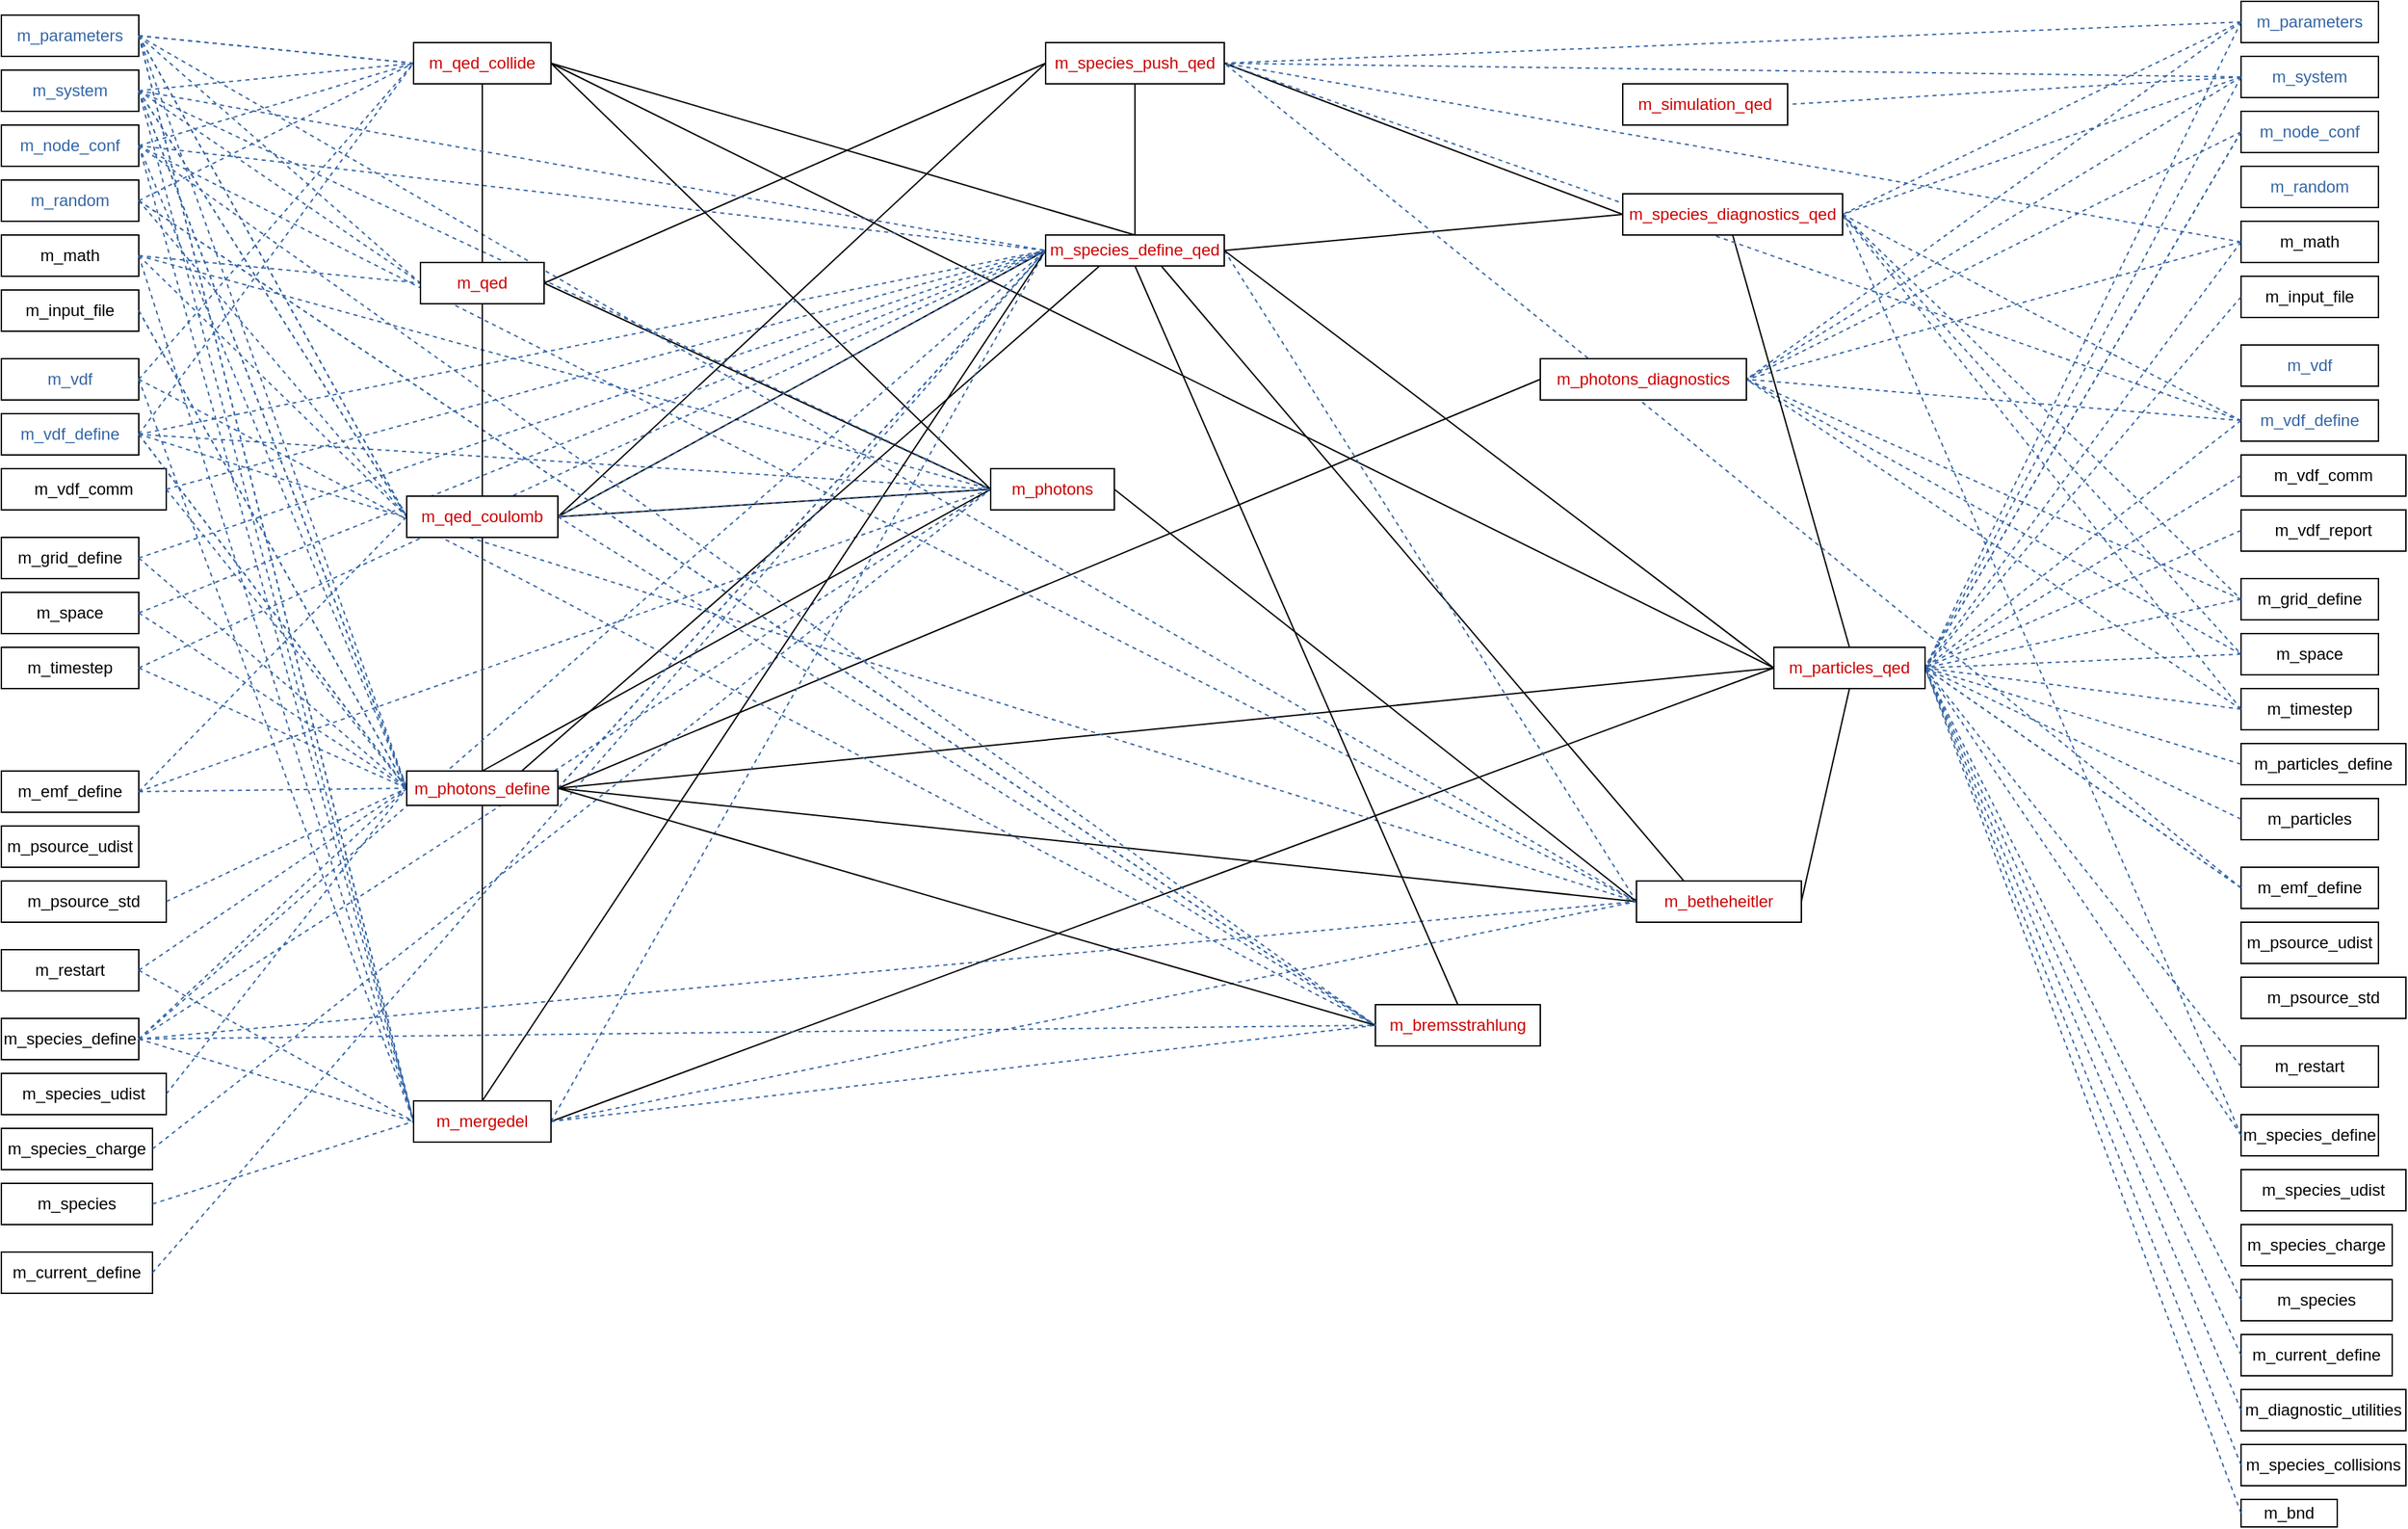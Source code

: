 <mxfile version="26.0.12">
  <diagram name="Page-1" id="wfg4Ox6ZjYDO8Z0fX0Y1">
    <mxGraphModel dx="1194" dy="652" grid="1" gridSize="10" guides="1" tooltips="1" connect="1" arrows="1" fold="1" page="1" pageScale="1" pageWidth="2339" pageHeight="3300" math="0" shadow="0">
      <root>
        <mxCell id="0" />
        <mxCell id="1" parent="0" />
        <mxCell id="jN3R8YaWKuL3tQfENFTa-253" value="" style="endArrow=none;html=1;rounded=0;exitX=1;exitY=0.5;exitDx=0;exitDy=0;entryX=0;entryY=0.5;entryDx=0;entryDy=0;" parent="1" source="jN3R8YaWKuL3tQfENFTa-38" target="jN3R8YaWKuL3tQfENFTa-136" edge="1">
          <mxGeometry width="50" height="50" relative="1" as="geometry">
            <mxPoint x="760" y="630" as="sourcePoint" />
            <mxPoint x="810" y="580" as="targetPoint" />
          </mxGeometry>
        </mxCell>
        <mxCell id="jN3R8YaWKuL3tQfENFTa-252" value="" style="endArrow=none;html=1;rounded=0;entryX=1;entryY=0.5;entryDx=0;entryDy=0;exitX=0;exitY=0.5;exitDx=0;exitDy=0;" parent="1" source="jN3R8YaWKuL3tQfENFTa-136" target="jN3R8YaWKuL3tQfENFTa-37" edge="1">
          <mxGeometry width="50" height="50" relative="1" as="geometry">
            <mxPoint x="760" y="630" as="sourcePoint" />
            <mxPoint x="810" y="580" as="targetPoint" />
          </mxGeometry>
        </mxCell>
        <mxCell id="jN3R8YaWKuL3tQfENFTa-249" value="" style="endArrow=none;html=1;rounded=0;exitX=0.5;exitY=1;exitDx=0;exitDy=0;entryX=0.5;entryY=0;entryDx=0;entryDy=0;" parent="1" source="jN3R8YaWKuL3tQfENFTa-136" target="jN3R8YaWKuL3tQfENFTa-21" edge="1">
          <mxGeometry width="50" height="50" relative="1" as="geometry">
            <mxPoint x="760" y="550" as="sourcePoint" />
            <mxPoint x="810" y="500" as="targetPoint" />
          </mxGeometry>
        </mxCell>
        <mxCell id="jN3R8YaWKuL3tQfENFTa-243" value="" style="endArrow=none;html=1;rounded=0;entryX=1;entryY=0.5;entryDx=0;entryDy=0;exitX=0;exitY=0.5;exitDx=0;exitDy=0;" parent="1" source="jN3R8YaWKuL3tQfENFTa-135" target="jN3R8YaWKuL3tQfENFTa-21" edge="1">
          <mxGeometry width="50" height="50" relative="1" as="geometry">
            <mxPoint x="760" y="550" as="sourcePoint" />
            <mxPoint x="810" y="500" as="targetPoint" />
          </mxGeometry>
        </mxCell>
        <mxCell id="jN3R8YaWKuL3tQfENFTa-232" value="" style="endArrow=none;html=1;rounded=0;entryX=0;entryY=0.5;entryDx=0;entryDy=0;exitX=1;exitY=0.5;exitDx=0;exitDy=0;" parent="1" source="jN3R8YaWKuL3tQfENFTa-20" target="jN3R8YaWKuL3tQfENFTa-133" edge="1">
          <mxGeometry width="50" height="50" relative="1" as="geometry">
            <mxPoint x="760" y="550" as="sourcePoint" />
            <mxPoint x="810" y="500" as="targetPoint" />
          </mxGeometry>
        </mxCell>
        <mxCell id="jN3R8YaWKuL3tQfENFTa-209" value="" style="endArrow=none;html=1;rounded=0;entryX=0;entryY=0.5;entryDx=0;entryDy=0;exitX=1;exitY=0.5;exitDx=0;exitDy=0;" parent="1" source="jN3R8YaWKuL3tQfENFTa-20" target="jN3R8YaWKuL3tQfENFTa-132" edge="1">
          <mxGeometry width="50" height="50" relative="1" as="geometry">
            <mxPoint x="480" y="45" as="sourcePoint" />
            <mxPoint x="1135" y="195" as="targetPoint" />
          </mxGeometry>
        </mxCell>
        <mxCell id="jN3R8YaWKuL3tQfENFTa-203" value="" style="endArrow=none;html=1;rounded=0;entryX=0;entryY=0.5;entryDx=0;entryDy=0;exitX=1;exitY=0.5;exitDx=0;exitDy=0;" parent="1" source="jN3R8YaWKuL3tQfENFTa-9" target="jN3R8YaWKuL3tQfENFTa-132" edge="1">
          <mxGeometry width="50" height="50" relative="1" as="geometry">
            <mxPoint x="650" y="865" as="sourcePoint" />
            <mxPoint x="1125" y="185" as="targetPoint" />
          </mxGeometry>
        </mxCell>
        <mxCell id="jN3R8YaWKuL3tQfENFTa-202" value="" style="endArrow=none;html=1;rounded=0;entryX=0;entryY=0.5;entryDx=0;entryDy=0;exitX=1;exitY=0.5;exitDx=0;exitDy=0;" parent="1" source="jN3R8YaWKuL3tQfENFTa-28" target="jN3R8YaWKuL3tQfENFTa-132" edge="1">
          <mxGeometry width="50" height="50" relative="1" as="geometry">
            <mxPoint x="760" y="470" as="sourcePoint" />
            <mxPoint x="810" y="420" as="targetPoint" />
          </mxGeometry>
        </mxCell>
        <mxCell id="jN3R8YaWKuL3tQfENFTa-10" value="&lt;font color=&quot;#3465a4&quot;&gt;m_parameters&lt;/font&gt;" style="rounded=0;whiteSpace=wrap;html=1;" parent="1" vertex="1">
          <mxGeometry x="50" y="20" width="100" height="30" as="geometry" />
        </mxCell>
        <mxCell id="jN3R8YaWKuL3tQfENFTa-11" value="&lt;font color=&quot;#3465a4&quot;&gt;m_system&lt;/font&gt;" style="rounded=0;whiteSpace=wrap;html=1;" parent="1" vertex="1">
          <mxGeometry x="50" y="60" width="100" height="30" as="geometry" />
        </mxCell>
        <mxCell id="jN3R8YaWKuL3tQfENFTa-12" value="&lt;font color=&quot;#3465a4&quot;&gt;m_node_conf&lt;/font&gt;" style="rounded=0;whiteSpace=wrap;html=1;" parent="1" vertex="1">
          <mxGeometry x="50" y="100" width="100" height="30" as="geometry" />
        </mxCell>
        <mxCell id="jN3R8YaWKuL3tQfENFTa-13" value="&lt;font color=&quot;#3465a4&quot;&gt;m_random&lt;/font&gt;" style="rounded=0;whiteSpace=wrap;html=1;" parent="1" vertex="1">
          <mxGeometry x="50" y="140" width="100" height="30" as="geometry" />
        </mxCell>
        <mxCell id="jN3R8YaWKuL3tQfENFTa-14" value="&lt;font color=&quot;#3465a4&quot;&gt;m_vdf_define&lt;/font&gt;" style="rounded=0;whiteSpace=wrap;html=1;" parent="1" vertex="1">
          <mxGeometry x="50" y="310" width="100" height="30" as="geometry" />
        </mxCell>
        <mxCell id="jN3R8YaWKuL3tQfENFTa-15" value="&lt;font color=&quot;#3465a4&quot;&gt;m_vdf&lt;/font&gt;" style="rounded=0;whiteSpace=wrap;html=1;" parent="1" vertex="1">
          <mxGeometry x="50" y="270" width="100" height="30" as="geometry" />
        </mxCell>
        <mxCell id="jN3R8YaWKuL3tQfENFTa-19" value="" style="endArrow=none;html=1;rounded=0;entryX=0;entryY=0.5;entryDx=0;entryDy=0;exitX=1;exitY=0.5;exitDx=0;exitDy=0;dashed=1;strokeColor=#3465a4;" parent="1" source="jN3R8YaWKuL3tQfENFTa-10" target="jN3R8YaWKuL3tQfENFTa-9" edge="1">
          <mxGeometry width="50" height="50" relative="1" as="geometry">
            <mxPoint x="170" y="255" as="sourcePoint" />
            <mxPoint x="180" y="300" as="targetPoint" />
          </mxGeometry>
        </mxCell>
        <mxCell id="jN3R8YaWKuL3tQfENFTa-22" value="" style="endArrow=none;html=1;rounded=0;exitX=0.5;exitY=1;exitDx=0;exitDy=0;entryX=0.5;entryY=0;entryDx=0;entryDy=0;" parent="1" source="jN3R8YaWKuL3tQfENFTa-38" target="jN3R8YaWKuL3tQfENFTa-20" edge="1">
          <mxGeometry width="50" height="50" relative="1" as="geometry">
            <mxPoint x="520" y="330" as="sourcePoint" />
            <mxPoint x="510" y="270" as="targetPoint" />
          </mxGeometry>
        </mxCell>
        <mxCell id="jN3R8YaWKuL3tQfENFTa-25" value="" style="endArrow=none;html=1;rounded=0;entryX=0;entryY=0.5;entryDx=0;entryDy=0;exitX=1;exitY=0.5;exitDx=0;exitDy=0;" parent="1" source="jN3R8YaWKuL3tQfENFTa-20" target="jN3R8YaWKuL3tQfENFTa-24" edge="1">
          <mxGeometry width="50" height="50" relative="1" as="geometry">
            <mxPoint x="530" y="310" as="sourcePoint" />
            <mxPoint x="580" y="260" as="targetPoint" />
          </mxGeometry>
        </mxCell>
        <mxCell id="jN3R8YaWKuL3tQfENFTa-26" value="m_species_define" style="rounded=0;whiteSpace=wrap;html=1;" parent="1" vertex="1">
          <mxGeometry x="50" y="750" width="100" height="30" as="geometry" />
        </mxCell>
        <mxCell id="jN3R8YaWKuL3tQfENFTa-27" value="m_psource_udist" style="rounded=0;whiteSpace=wrap;html=1;" parent="1" vertex="1">
          <mxGeometry x="50" y="610" width="100" height="30" as="geometry" />
        </mxCell>
        <mxCell id="jN3R8YaWKuL3tQfENFTa-29" value="m_space" style="rounded=0;whiteSpace=wrap;html=1;" parent="1" vertex="1">
          <mxGeometry x="50" y="440" width="100" height="30" as="geometry" />
        </mxCell>
        <mxCell id="jN3R8YaWKuL3tQfENFTa-30" value="m_grid_define" style="rounded=0;whiteSpace=wrap;html=1;" parent="1" vertex="1">
          <mxGeometry x="50" y="400" width="100" height="30" as="geometry" />
        </mxCell>
        <mxCell id="jN3R8YaWKuL3tQfENFTa-31" value="m_restart" style="rounded=0;whiteSpace=wrap;html=1;" parent="1" vertex="1">
          <mxGeometry x="50" y="700" width="100" height="30" as="geometry" />
        </mxCell>
        <mxCell id="jN3R8YaWKuL3tQfENFTa-32" value="m_timestep" style="rounded=0;whiteSpace=wrap;html=1;" parent="1" vertex="1">
          <mxGeometry x="50" y="480" width="100" height="30" as="geometry" />
        </mxCell>
        <mxCell id="jN3R8YaWKuL3tQfENFTa-33" value="m_emf_define" style="rounded=0;whiteSpace=wrap;html=1;" parent="1" vertex="1">
          <mxGeometry x="50" y="570" width="100" height="30" as="geometry" />
        </mxCell>
        <mxCell id="jN3R8YaWKuL3tQfENFTa-34" value="m_input_file" style="rounded=0;whiteSpace=wrap;html=1;" parent="1" vertex="1">
          <mxGeometry x="50" y="220" width="100" height="30" as="geometry" />
        </mxCell>
        <mxCell id="jN3R8YaWKuL3tQfENFTa-36" value="m_math" style="rounded=0;whiteSpace=wrap;html=1;" parent="1" vertex="1">
          <mxGeometry x="50" y="180" width="100" height="30" as="geometry" />
        </mxCell>
        <mxCell id="jN3R8YaWKuL3tQfENFTa-39" value="m_species_charge" style="rounded=0;whiteSpace=wrap;html=1;" parent="1" vertex="1">
          <mxGeometry x="50" y="830" width="110" height="30" as="geometry" />
        </mxCell>
        <mxCell id="jN3R8YaWKuL3tQfENFTa-40" value="" style="endArrow=none;html=1;rounded=0;entryX=0;entryY=0.5;entryDx=0;entryDy=0;exitX=1;exitY=0.5;exitDx=0;exitDy=0;dashed=1;strokeColor=#3465a4;" parent="1" source="jN3R8YaWKuL3tQfENFTa-11" target="jN3R8YaWKuL3tQfENFTa-9" edge="1">
          <mxGeometry width="50" height="50" relative="1" as="geometry">
            <mxPoint x="160" y="95" as="sourcePoint" />
            <mxPoint x="340" y="175" as="targetPoint" />
          </mxGeometry>
        </mxCell>
        <mxCell id="jN3R8YaWKuL3tQfENFTa-41" value="" style="endArrow=none;html=1;rounded=0;entryX=0;entryY=0.5;entryDx=0;entryDy=0;exitX=1;exitY=0.5;exitDx=0;exitDy=0;dashed=1;strokeColor=#3465a4;" parent="1" source="jN3R8YaWKuL3tQfENFTa-12" target="jN3R8YaWKuL3tQfENFTa-9" edge="1">
          <mxGeometry width="50" height="50" relative="1" as="geometry">
            <mxPoint x="160" y="135" as="sourcePoint" />
            <mxPoint x="340" y="175" as="targetPoint" />
          </mxGeometry>
        </mxCell>
        <mxCell id="jN3R8YaWKuL3tQfENFTa-42" value="" style="endArrow=none;html=1;rounded=0;entryX=0;entryY=0.5;entryDx=0;entryDy=0;exitX=1;exitY=0.5;exitDx=0;exitDy=0;dashed=1;strokeColor=#3465a4;" parent="1" source="jN3R8YaWKuL3tQfENFTa-13" target="jN3R8YaWKuL3tQfENFTa-9" edge="1">
          <mxGeometry width="50" height="50" relative="1" as="geometry">
            <mxPoint x="170" y="145" as="sourcePoint" />
            <mxPoint x="350" y="185" as="targetPoint" />
          </mxGeometry>
        </mxCell>
        <mxCell id="jN3R8YaWKuL3tQfENFTa-43" value="" style="endArrow=none;html=1;rounded=0;entryX=0;entryY=0.5;entryDx=0;entryDy=0;exitX=1;exitY=0.5;exitDx=0;exitDy=0;dashed=1;strokeColor=#3465a4;" parent="1" source="jN3R8YaWKuL3tQfENFTa-14" target="jN3R8YaWKuL3tQfENFTa-9" edge="1">
          <mxGeometry width="50" height="50" relative="1" as="geometry">
            <mxPoint x="180" y="155" as="sourcePoint" />
            <mxPoint x="360" y="195" as="targetPoint" />
          </mxGeometry>
        </mxCell>
        <mxCell id="jN3R8YaWKuL3tQfENFTa-44" value="" style="endArrow=none;html=1;rounded=0;entryX=0;entryY=0.5;entryDx=0;entryDy=0;exitX=1;exitY=0.5;exitDx=0;exitDy=0;dashed=1;strokeColor=#3465a4;" parent="1" source="jN3R8YaWKuL3tQfENFTa-15" target="jN3R8YaWKuL3tQfENFTa-9" edge="1">
          <mxGeometry width="50" height="50" relative="1" as="geometry">
            <mxPoint x="190" y="165" as="sourcePoint" />
            <mxPoint x="370" y="205" as="targetPoint" />
          </mxGeometry>
        </mxCell>
        <mxCell id="jN3R8YaWKuL3tQfENFTa-45" value="" style="endArrow=none;html=1;rounded=0;entryX=1;entryY=0.5;entryDx=0;entryDy=0;exitX=0;exitY=0.5;exitDx=0;exitDy=0;" parent="1" source="jN3R8YaWKuL3tQfENFTa-35" target="jN3R8YaWKuL3tQfENFTa-37" edge="1">
          <mxGeometry width="50" height="50" relative="1" as="geometry">
            <mxPoint x="330" y="175" as="sourcePoint" />
            <mxPoint x="510" y="215" as="targetPoint" />
          </mxGeometry>
        </mxCell>
        <mxCell id="jN3R8YaWKuL3tQfENFTa-46" value="" style="endArrow=none;html=1;rounded=0;entryX=0;entryY=0.5;entryDx=0;entryDy=0;exitX=1;exitY=0.5;exitDx=0;exitDy=0;" parent="1" source="jN3R8YaWKuL3tQfENFTa-38" target="jN3R8YaWKuL3tQfENFTa-35" edge="1">
          <mxGeometry width="50" height="50" relative="1" as="geometry">
            <mxPoint x="340" y="265" as="sourcePoint" />
            <mxPoint x="520" y="305" as="targetPoint" />
          </mxGeometry>
        </mxCell>
        <mxCell id="jN3R8YaWKuL3tQfENFTa-49" value="" style="endArrow=none;html=1;rounded=0;exitX=1;exitY=0.5;exitDx=0;exitDy=0;strokeColor=#000000;entryX=0;entryY=0.5;entryDx=0;entryDy=0;" parent="1" source="jN3R8YaWKuL3tQfENFTa-9" target="jN3R8YaWKuL3tQfENFTa-35" edge="1">
          <mxGeometry width="50" height="50" relative="1" as="geometry">
            <mxPoint x="160" y="95" as="sourcePoint" />
            <mxPoint x="330" y="290" as="targetPoint" />
          </mxGeometry>
        </mxCell>
        <mxCell id="jN3R8YaWKuL3tQfENFTa-50" value="" style="endArrow=none;html=1;rounded=0;dashed=1;strokeColor=#3465a4;exitX=1;exitY=0.5;exitDx=0;exitDy=0;entryX=0;entryY=0.5;entryDx=0;entryDy=0;" parent="1" source="jN3R8YaWKuL3tQfENFTa-11" target="jN3R8YaWKuL3tQfENFTa-35" edge="1">
          <mxGeometry width="50" height="50" relative="1" as="geometry">
            <mxPoint x="150" y="130" as="sourcePoint" />
            <mxPoint x="330" y="290" as="targetPoint" />
          </mxGeometry>
        </mxCell>
        <mxCell id="jN3R8YaWKuL3tQfENFTa-51" value="" style="endArrow=none;html=1;rounded=0;exitX=1;exitY=0.5;exitDx=0;exitDy=0;dashed=1;strokeColor=#3465a4;entryX=0;entryY=0.5;entryDx=0;entryDy=0;" parent="1" source="jN3R8YaWKuL3tQfENFTa-14" target="jN3R8YaWKuL3tQfENFTa-35" edge="1">
          <mxGeometry width="50" height="50" relative="1" as="geometry">
            <mxPoint x="160" y="255" as="sourcePoint" />
            <mxPoint x="330" y="290" as="targetPoint" />
          </mxGeometry>
        </mxCell>
        <mxCell id="jN3R8YaWKuL3tQfENFTa-52" value="" style="endArrow=none;html=1;rounded=0;exitX=1;exitY=0.5;exitDx=0;exitDy=0;dashed=1;strokeColor=#3465a4;entryX=0;entryY=0.5;entryDx=0;entryDy=0;" parent="1" source="jN3R8YaWKuL3tQfENFTa-26" target="jN3R8YaWKuL3tQfENFTa-35" edge="1">
          <mxGeometry width="50" height="50" relative="1" as="geometry">
            <mxPoint x="170" y="265" as="sourcePoint" />
            <mxPoint x="330" y="290" as="targetPoint" />
          </mxGeometry>
        </mxCell>
        <mxCell id="jN3R8YaWKuL3tQfENFTa-53" value="" style="endArrow=none;html=1;rounded=0;exitX=1;exitY=0.5;exitDx=0;exitDy=0;dashed=1;strokeColor=#3465a4;entryX=0;entryY=0.5;entryDx=0;entryDy=0;" parent="1" source="jN3R8YaWKuL3tQfENFTa-39" target="jN3R8YaWKuL3tQfENFTa-35" edge="1">
          <mxGeometry width="50" height="50" relative="1" as="geometry">
            <mxPoint x="180" y="275" as="sourcePoint" />
            <mxPoint x="330" y="290" as="targetPoint" />
          </mxGeometry>
        </mxCell>
        <mxCell id="jN3R8YaWKuL3tQfENFTa-54" value="" style="endArrow=none;html=1;rounded=0;exitX=1;exitY=0.5;exitDx=0;exitDy=0;dashed=1;strokeColor=#3465a4;entryX=0;entryY=0.5;entryDx=0;entryDy=0;" parent="1" source="jN3R8YaWKuL3tQfENFTa-36" target="jN3R8YaWKuL3tQfENFTa-35" edge="1">
          <mxGeometry width="50" height="50" relative="1" as="geometry">
            <mxPoint x="190" y="285" as="sourcePoint" />
            <mxPoint x="330" y="290" as="targetPoint" />
          </mxGeometry>
        </mxCell>
        <mxCell id="jN3R8YaWKuL3tQfENFTa-55" value="" style="endArrow=none;html=1;rounded=0;exitX=0.5;exitY=0;exitDx=0;exitDy=0;entryX=0;entryY=0.5;entryDx=0;entryDy=0;" parent="1" source="jN3R8YaWKuL3tQfENFTa-20" target="jN3R8YaWKuL3tQfENFTa-35" edge="1">
          <mxGeometry width="50" height="50" relative="1" as="geometry">
            <mxPoint x="510" y="510" as="sourcePoint" />
            <mxPoint x="560" y="460" as="targetPoint" />
          </mxGeometry>
        </mxCell>
        <mxCell id="jN3R8YaWKuL3tQfENFTa-56" value="" style="endArrow=none;html=1;rounded=0;exitX=1;exitY=0.5;exitDx=0;exitDy=0;dashed=1;strokeColor=#3465a4;entryX=0;entryY=0.5;entryDx=0;entryDy=0;" parent="1" source="jN3R8YaWKuL3tQfENFTa-33" target="jN3R8YaWKuL3tQfENFTa-35" edge="1">
          <mxGeometry width="50" height="50" relative="1" as="geometry">
            <mxPoint x="160" y="695" as="sourcePoint" />
            <mxPoint x="330" y="290" as="targetPoint" />
          </mxGeometry>
        </mxCell>
        <mxCell id="jN3R8YaWKuL3tQfENFTa-57" value="" style="endArrow=none;html=1;rounded=0;exitX=0.5;exitY=0;exitDx=0;exitDy=0;entryX=1;entryY=0.5;entryDx=0;entryDy=0;" parent="1" source="jN3R8YaWKuL3tQfENFTa-21" target="jN3R8YaWKuL3tQfENFTa-9" edge="1">
          <mxGeometry width="50" height="50" relative="1" as="geometry">
            <mxPoint x="510" y="470" as="sourcePoint" />
            <mxPoint x="510" y="220" as="targetPoint" />
          </mxGeometry>
        </mxCell>
        <mxCell id="jN3R8YaWKuL3tQfENFTa-59" value="" style="endArrow=none;html=1;rounded=0;entryX=0;entryY=0.5;entryDx=0;entryDy=0;dashed=1;strokeColor=#3465a4;exitX=1;exitY=0.5;exitDx=0;exitDy=0;" parent="1" source="jN3R8YaWKuL3tQfENFTa-10" target="jN3R8YaWKuL3tQfENFTa-20" edge="1">
          <mxGeometry width="50" height="50" relative="1" as="geometry">
            <mxPoint x="150" y="90" as="sourcePoint" />
            <mxPoint x="340" y="175" as="targetPoint" />
          </mxGeometry>
        </mxCell>
        <mxCell id="jN3R8YaWKuL3tQfENFTa-60" value="" style="endArrow=none;html=1;rounded=0;exitX=1;exitY=0.5;exitDx=0;exitDy=0;dashed=1;strokeColor=#3465a4;entryX=0;entryY=0.5;entryDx=0;entryDy=0;" parent="1" source="jN3R8YaWKuL3tQfENFTa-11" target="jN3R8YaWKuL3tQfENFTa-20" edge="1">
          <mxGeometry width="50" height="50" relative="1" as="geometry">
            <mxPoint x="160" y="95" as="sourcePoint" />
            <mxPoint x="470" y="260" as="targetPoint" />
          </mxGeometry>
        </mxCell>
        <mxCell id="jN3R8YaWKuL3tQfENFTa-61" value="" style="endArrow=none;html=1;rounded=0;entryX=0;entryY=0.5;entryDx=0;entryDy=0;exitX=1;exitY=0.5;exitDx=0;exitDy=0;dashed=1;strokeColor=#3465a4;" parent="1" source="jN3R8YaWKuL3tQfENFTa-26" target="jN3R8YaWKuL3tQfENFTa-20" edge="1">
          <mxGeometry width="50" height="50" relative="1" as="geometry">
            <mxPoint x="170" y="105" as="sourcePoint" />
            <mxPoint x="480" y="225" as="targetPoint" />
          </mxGeometry>
        </mxCell>
        <mxCell id="jN3R8YaWKuL3tQfENFTa-62" value="" style="endArrow=none;html=1;rounded=0;entryX=0.5;entryY=1;entryDx=0;entryDy=0;exitX=0.5;exitY=0;exitDx=0;exitDy=0;strokeColor=#000000;" parent="1" source="jN3R8YaWKuL3tQfENFTa-21" target="jN3R8YaWKuL3tQfENFTa-20" edge="1">
          <mxGeometry width="50" height="50" relative="1" as="geometry">
            <mxPoint x="180" y="115" as="sourcePoint" />
            <mxPoint x="490" y="235" as="targetPoint" />
          </mxGeometry>
        </mxCell>
        <mxCell id="jN3R8YaWKuL3tQfENFTa-64" value="m_psource_std" style="rounded=0;whiteSpace=wrap;html=1;" parent="1" vertex="1">
          <mxGeometry x="50" y="650" width="120" height="30" as="geometry" />
        </mxCell>
        <mxCell id="jN3R8YaWKuL3tQfENFTa-65" value="" style="endArrow=none;html=1;rounded=0;exitX=1;exitY=0.5;exitDx=0;exitDy=0;dashed=1;strokeColor=#3465a4;entryX=0;entryY=0.5;entryDx=0;entryDy=0;" parent="1" source="jN3R8YaWKuL3tQfENFTa-64" target="jN3R8YaWKuL3tQfENFTa-20" edge="1">
          <mxGeometry width="50" height="50" relative="1" as="geometry">
            <mxPoint x="170" y="735" as="sourcePoint" />
            <mxPoint x="340" y="300" as="targetPoint" />
          </mxGeometry>
        </mxCell>
        <mxCell id="jN3R8YaWKuL3tQfENFTa-66" value="m_species_udist" style="rounded=0;whiteSpace=wrap;html=1;" parent="1" vertex="1">
          <mxGeometry x="50" y="790" width="120" height="30" as="geometry" />
        </mxCell>
        <mxCell id="jN3R8YaWKuL3tQfENFTa-67" value="" style="endArrow=none;html=1;rounded=0;exitX=1;exitY=0.5;exitDx=0;exitDy=0;dashed=1;strokeColor=#3465a4;entryX=0;entryY=0.5;entryDx=0;entryDy=0;" parent="1" source="jN3R8YaWKuL3tQfENFTa-66" target="jN3R8YaWKuL3tQfENFTa-20" edge="1">
          <mxGeometry width="50" height="50" relative="1" as="geometry">
            <mxPoint x="180" y="775" as="sourcePoint" />
            <mxPoint x="470" y="333" as="targetPoint" />
          </mxGeometry>
        </mxCell>
        <mxCell id="jN3R8YaWKuL3tQfENFTa-68" value="" style="endArrow=none;html=1;rounded=0;exitX=0.5;exitY=0;exitDx=0;exitDy=0;strokeColor=#000000;entryX=0.5;entryY=1;entryDx=0;entryDy=0;" parent="1" source="jN3R8YaWKuL3tQfENFTa-28" target="jN3R8YaWKuL3tQfENFTa-20" edge="1">
          <mxGeometry width="50" height="50" relative="1" as="geometry">
            <mxPoint x="160" y="615" as="sourcePoint" />
            <mxPoint x="340" y="300" as="targetPoint" />
          </mxGeometry>
        </mxCell>
        <mxCell id="jN3R8YaWKuL3tQfENFTa-69" value="" style="endArrow=none;html=1;rounded=0;exitX=1;exitY=0.5;exitDx=0;exitDy=0;dashed=1;strokeColor=#3465a4;entryX=0;entryY=0.5;entryDx=0;entryDy=0;" parent="1" source="jN3R8YaWKuL3tQfENFTa-29" target="jN3R8YaWKuL3tQfENFTa-20" edge="1">
          <mxGeometry width="50" height="50" relative="1" as="geometry">
            <mxPoint x="170" y="625" as="sourcePoint" />
            <mxPoint x="350" y="310" as="targetPoint" />
          </mxGeometry>
        </mxCell>
        <mxCell id="jN3R8YaWKuL3tQfENFTa-70" value="" style="endArrow=none;html=1;rounded=0;exitX=1;exitY=0.5;exitDx=0;exitDy=0;dashed=1;strokeColor=#3465a4;entryX=0;entryY=0.5;entryDx=0;entryDy=0;" parent="1" source="jN3R8YaWKuL3tQfENFTa-30" target="jN3R8YaWKuL3tQfENFTa-20" edge="1">
          <mxGeometry width="50" height="50" relative="1" as="geometry">
            <mxPoint x="180" y="635" as="sourcePoint" />
            <mxPoint x="360" y="320" as="targetPoint" />
          </mxGeometry>
        </mxCell>
        <mxCell id="jN3R8YaWKuL3tQfENFTa-71" value="" style="endArrow=none;html=1;rounded=0;exitX=1;exitY=0.5;exitDx=0;exitDy=0;dashed=1;strokeColor=#3465a4;entryX=0;entryY=0.5;entryDx=0;entryDy=0;" parent="1" source="jN3R8YaWKuL3tQfENFTa-12" target="jN3R8YaWKuL3tQfENFTa-20" edge="1">
          <mxGeometry width="50" height="50" relative="1" as="geometry">
            <mxPoint x="190" y="645" as="sourcePoint" />
            <mxPoint x="370" y="330" as="targetPoint" />
          </mxGeometry>
        </mxCell>
        <mxCell id="jN3R8YaWKuL3tQfENFTa-72" value="" style="endArrow=none;html=1;rounded=0;exitX=1;exitY=0.5;exitDx=0;exitDy=0;dashed=1;strokeColor=#3465a4;entryX=0;entryY=0.5;entryDx=0;entryDy=0;" parent="1" source="jN3R8YaWKuL3tQfENFTa-31" target="jN3R8YaWKuL3tQfENFTa-20" edge="1">
          <mxGeometry width="50" height="50" relative="1" as="geometry">
            <mxPoint x="200" y="655" as="sourcePoint" />
            <mxPoint x="380" y="340" as="targetPoint" />
          </mxGeometry>
        </mxCell>
        <mxCell id="jN3R8YaWKuL3tQfENFTa-73" value="" style="endArrow=none;html=1;rounded=0;exitX=1;exitY=0.5;exitDx=0;exitDy=0;dashed=1;strokeColor=#3465a4;entryX=0;entryY=0.5;entryDx=0;entryDy=0;" parent="1" source="jN3R8YaWKuL3tQfENFTa-32" target="jN3R8YaWKuL3tQfENFTa-20" edge="1">
          <mxGeometry width="50" height="50" relative="1" as="geometry">
            <mxPoint x="210" y="665" as="sourcePoint" />
            <mxPoint x="390" y="350" as="targetPoint" />
          </mxGeometry>
        </mxCell>
        <mxCell id="jN3R8YaWKuL3tQfENFTa-74" value="" style="endArrow=none;html=1;rounded=0;exitX=1;exitY=0.5;exitDx=0;exitDy=0;dashed=1;strokeColor=#3465a4;entryX=0;entryY=0.5;entryDx=0;entryDy=0;" parent="1" source="jN3R8YaWKuL3tQfENFTa-33" target="jN3R8YaWKuL3tQfENFTa-20" edge="1">
          <mxGeometry width="50" height="50" relative="1" as="geometry">
            <mxPoint x="220" y="675" as="sourcePoint" />
            <mxPoint x="400" y="360" as="targetPoint" />
          </mxGeometry>
        </mxCell>
        <mxCell id="jN3R8YaWKuL3tQfENFTa-75" value="" style="endArrow=none;html=1;rounded=0;exitX=1;exitY=0.5;exitDx=0;exitDy=0;dashed=1;strokeColor=#3465a4;entryX=0;entryY=0.5;entryDx=0;entryDy=0;" parent="1" source="jN3R8YaWKuL3tQfENFTa-14" target="jN3R8YaWKuL3tQfENFTa-20" edge="1">
          <mxGeometry width="50" height="50" relative="1" as="geometry">
            <mxPoint x="230" y="685" as="sourcePoint" />
            <mxPoint x="410" y="370" as="targetPoint" />
          </mxGeometry>
        </mxCell>
        <mxCell id="jN3R8YaWKuL3tQfENFTa-76" value="m_vdf_comm" style="rounded=0;whiteSpace=wrap;html=1;" parent="1" vertex="1">
          <mxGeometry x="50" y="350" width="120" height="30" as="geometry" />
        </mxCell>
        <mxCell id="jN3R8YaWKuL3tQfENFTa-77" value="" style="endArrow=none;html=1;rounded=0;exitX=1;exitY=0.5;exitDx=0;exitDy=0;dashed=1;strokeColor=#3465a4;entryX=0;entryY=0.5;entryDx=0;entryDy=0;" parent="1" source="jN3R8YaWKuL3tQfENFTa-76" target="jN3R8YaWKuL3tQfENFTa-20" edge="1">
          <mxGeometry width="50" height="50" relative="1" as="geometry">
            <mxPoint x="240" y="695" as="sourcePoint" />
            <mxPoint x="420" y="380" as="targetPoint" />
          </mxGeometry>
        </mxCell>
        <mxCell id="jN3R8YaWKuL3tQfENFTa-78" value="" style="endArrow=none;html=1;rounded=0;exitX=1;exitY=0.5;exitDx=0;exitDy=0;dashed=1;strokeColor=#3465a4;entryX=0;entryY=0.5;entryDx=0;entryDy=0;" parent="1" source="jN3R8YaWKuL3tQfENFTa-34" target="jN3R8YaWKuL3tQfENFTa-20" edge="1">
          <mxGeometry width="50" height="50" relative="1" as="geometry">
            <mxPoint x="250" y="705" as="sourcePoint" />
            <mxPoint x="430" y="390" as="targetPoint" />
          </mxGeometry>
        </mxCell>
        <mxCell id="jN3R8YaWKuL3tQfENFTa-79" value="" style="endArrow=none;html=1;rounded=0;exitX=1;exitY=0.5;exitDx=0;exitDy=0;dashed=1;strokeColor=#3465a4;entryX=0;entryY=0.5;entryDx=0;entryDy=0;" parent="1" source="jN3R8YaWKuL3tQfENFTa-10" target="jN3R8YaWKuL3tQfENFTa-37" edge="1">
          <mxGeometry width="50" height="50" relative="1" as="geometry">
            <mxPoint x="260" y="715" as="sourcePoint" />
            <mxPoint x="440" y="400" as="targetPoint" />
          </mxGeometry>
        </mxCell>
        <mxCell id="jN3R8YaWKuL3tQfENFTa-80" value="" style="endArrow=none;html=1;rounded=0;exitX=1;exitY=0.5;exitDx=0;exitDy=0;dashed=1;strokeColor=#3465a4;entryX=0;entryY=0.5;entryDx=0;entryDy=0;" parent="1" source="jN3R8YaWKuL3tQfENFTa-11" target="jN3R8YaWKuL3tQfENFTa-37" edge="1">
          <mxGeometry width="50" height="50" relative="1" as="geometry">
            <mxPoint x="270" y="725" as="sourcePoint" />
            <mxPoint x="450" y="410" as="targetPoint" />
          </mxGeometry>
        </mxCell>
        <mxCell id="jN3R8YaWKuL3tQfENFTa-81" value="" style="endArrow=none;html=1;rounded=0;exitX=1;exitY=0.5;exitDx=0;exitDy=0;dashed=1;strokeColor=#3465a4;entryX=0;entryY=0.5;entryDx=0;entryDy=0;" parent="1" source="jN3R8YaWKuL3tQfENFTa-36" target="jN3R8YaWKuL3tQfENFTa-37" edge="1">
          <mxGeometry width="50" height="50" relative="1" as="geometry">
            <mxPoint x="280" y="735" as="sourcePoint" />
            <mxPoint x="460" y="420" as="targetPoint" />
          </mxGeometry>
        </mxCell>
        <mxCell id="jN3R8YaWKuL3tQfENFTa-82" value="" style="endArrow=none;html=1;rounded=0;entryX=0.5;entryY=1;entryDx=0;entryDy=0;exitX=0.5;exitY=0;exitDx=0;exitDy=0;" parent="1" source="jN3R8YaWKuL3tQfENFTa-21" target="jN3R8YaWKuL3tQfENFTa-24" edge="1">
          <mxGeometry width="50" height="50" relative="1" as="geometry">
            <mxPoint x="230" y="420" as="sourcePoint" />
            <mxPoint x="280" y="370" as="targetPoint" />
          </mxGeometry>
        </mxCell>
        <mxCell id="jN3R8YaWKuL3tQfENFTa-83" value="" style="endArrow=none;html=1;rounded=0;exitX=1;exitY=0.5;exitDx=0;exitDy=0;dashed=1;strokeColor=#3465a4;entryX=0;entryY=0.5;entryDx=0;entryDy=0;" parent="1" source="jN3R8YaWKuL3tQfENFTa-10" target="jN3R8YaWKuL3tQfENFTa-24" edge="1">
          <mxGeometry width="50" height="50" relative="1" as="geometry">
            <mxPoint x="160" y="45" as="sourcePoint" />
            <mxPoint x="450" y="140" as="targetPoint" />
          </mxGeometry>
        </mxCell>
        <mxCell id="jN3R8YaWKuL3tQfENFTa-85" value="" style="endArrow=none;html=1;rounded=0;exitX=1;exitY=0.5;exitDx=0;exitDy=0;dashed=1;strokeColor=#3465a4;entryX=0;entryY=0.5;entryDx=0;entryDy=0;" parent="1" source="jN3R8YaWKuL3tQfENFTa-21" target="jN3R8YaWKuL3tQfENFTa-24" edge="1">
          <mxGeometry width="50" height="50" relative="1" as="geometry">
            <mxPoint x="180" y="65" as="sourcePoint" />
            <mxPoint x="450" y="140" as="targetPoint" />
          </mxGeometry>
        </mxCell>
        <mxCell id="jN3R8YaWKuL3tQfENFTa-86" value="" style="endArrow=none;html=1;rounded=0;exitX=1;exitY=0.5;exitDx=0;exitDy=0;dashed=1;strokeColor=#3465a4;entryX=0;entryY=0.5;entryDx=0;entryDy=0;" parent="1" source="jN3R8YaWKuL3tQfENFTa-12" target="jN3R8YaWKuL3tQfENFTa-24" edge="1">
          <mxGeometry width="50" height="50" relative="1" as="geometry">
            <mxPoint x="190" y="75" as="sourcePoint" />
            <mxPoint x="450" y="140" as="targetPoint" />
          </mxGeometry>
        </mxCell>
        <mxCell id="jN3R8YaWKuL3tQfENFTa-87" value="" style="endArrow=none;html=1;rounded=0;exitX=1;exitY=0.5;exitDx=0;exitDy=0;strokeColor=#000000;entryX=0;entryY=0.5;entryDx=0;entryDy=0;" parent="1" source="jN3R8YaWKuL3tQfENFTa-35" target="jN3R8YaWKuL3tQfENFTa-24" edge="1">
          <mxGeometry width="50" height="50" relative="1" as="geometry">
            <mxPoint x="200" y="85" as="sourcePoint" />
            <mxPoint x="440" y="140" as="targetPoint" />
          </mxGeometry>
        </mxCell>
        <mxCell id="jN3R8YaWKuL3tQfENFTa-88" value="" style="endArrow=none;html=1;rounded=0;exitX=1;exitY=0.5;exitDx=0;exitDy=0;dashed=1;strokeColor=#3465a4;entryX=0;entryY=0.5;entryDx=0;entryDy=0;" parent="1" source="jN3R8YaWKuL3tQfENFTa-28" target="jN3R8YaWKuL3tQfENFTa-24" edge="1">
          <mxGeometry width="50" height="50" relative="1" as="geometry">
            <mxPoint x="210" y="95" as="sourcePoint" />
            <mxPoint x="450" y="140" as="targetPoint" />
          </mxGeometry>
        </mxCell>
        <mxCell id="jN3R8YaWKuL3tQfENFTa-89" value="" style="endArrow=none;html=1;rounded=0;exitX=1;exitY=0.5;exitDx=0;exitDy=0;dashed=1;strokeColor=#3465a4;entryX=0;entryY=0.5;entryDx=0;entryDy=0;" parent="1" source="jN3R8YaWKuL3tQfENFTa-14" target="jN3R8YaWKuL3tQfENFTa-24" edge="1">
          <mxGeometry width="50" height="50" relative="1" as="geometry">
            <mxPoint x="220" y="105" as="sourcePoint" />
            <mxPoint x="450" y="140" as="targetPoint" />
          </mxGeometry>
        </mxCell>
        <mxCell id="jN3R8YaWKuL3tQfENFTa-90" value="" style="endArrow=none;html=1;rounded=0;exitX=1;exitY=0.5;exitDx=0;exitDy=0;dashed=1;strokeColor=#3465a4;entryX=0;entryY=0.5;entryDx=0;entryDy=0;" parent="1" source="jN3R8YaWKuL3tQfENFTa-26" target="jN3R8YaWKuL3tQfENFTa-24" edge="1">
          <mxGeometry width="50" height="50" relative="1" as="geometry">
            <mxPoint x="230" y="115" as="sourcePoint" />
            <mxPoint x="450" y="140" as="targetPoint" />
          </mxGeometry>
        </mxCell>
        <mxCell id="jN3R8YaWKuL3tQfENFTa-92" value="" style="endArrow=none;html=1;rounded=0;exitX=1;exitY=0.5;exitDx=0;exitDy=0;strokeColor=#000000;entryX=0;entryY=0.5;entryDx=0;entryDy=0;" parent="1" source="jN3R8YaWKuL3tQfENFTa-38" target="jN3R8YaWKuL3tQfENFTa-21" edge="1">
          <mxGeometry width="50" height="50" relative="1" as="geometry">
            <mxPoint x="250" y="135" as="sourcePoint" />
            <mxPoint x="460" y="260" as="targetPoint" />
          </mxGeometry>
        </mxCell>
        <mxCell id="jN3R8YaWKuL3tQfENFTa-93" value="" style="endArrow=none;html=1;rounded=0;exitX=1;exitY=0.5;exitDx=0;exitDy=0;dashed=1;strokeColor=#3465a4;entryX=0;entryY=0.5;entryDx=0;entryDy=0;" parent="1" source="jN3R8YaWKuL3tQfENFTa-20" target="jN3R8YaWKuL3tQfENFTa-21" edge="1">
          <mxGeometry width="50" height="50" relative="1" as="geometry">
            <mxPoint x="260" y="145" as="sourcePoint" />
            <mxPoint x="460" y="260" as="targetPoint" />
          </mxGeometry>
        </mxCell>
        <mxCell id="jN3R8YaWKuL3tQfENFTa-94" value="" style="endArrow=none;html=1;rounded=0;exitX=1;exitY=0.5;exitDx=0;exitDy=0;dashed=1;strokeColor=#3465a4;entryX=0;entryY=0.5;entryDx=0;entryDy=0;" parent="1" source="jN3R8YaWKuL3tQfENFTa-29" target="jN3R8YaWKuL3tQfENFTa-21" edge="1">
          <mxGeometry width="50" height="50" relative="1" as="geometry">
            <mxPoint x="270" y="155" as="sourcePoint" />
            <mxPoint x="460" y="260" as="targetPoint" />
          </mxGeometry>
        </mxCell>
        <mxCell id="jN3R8YaWKuL3tQfENFTa-95" value="" style="endArrow=none;html=1;rounded=0;exitX=1;exitY=0.5;exitDx=0;exitDy=0;dashed=1;strokeColor=#3465a4;entryX=0;entryY=0.5;entryDx=0;entryDy=0;" parent="1" source="jN3R8YaWKuL3tQfENFTa-30" target="jN3R8YaWKuL3tQfENFTa-21" edge="1">
          <mxGeometry width="50" height="50" relative="1" as="geometry">
            <mxPoint x="280" y="165" as="sourcePoint" />
            <mxPoint x="460" y="260" as="targetPoint" />
          </mxGeometry>
        </mxCell>
        <mxCell id="jN3R8YaWKuL3tQfENFTa-96" value="" style="endArrow=none;html=1;rounded=0;exitX=1;exitY=0.5;exitDx=0;exitDy=0;dashed=1;strokeColor=#3465a4;entryX=0;entryY=0.5;entryDx=0;entryDy=0;" parent="1" source="jN3R8YaWKuL3tQfENFTa-12" target="jN3R8YaWKuL3tQfENFTa-21" edge="1">
          <mxGeometry width="50" height="50" relative="1" as="geometry">
            <mxPoint x="290" y="175" as="sourcePoint" />
            <mxPoint x="460" y="260" as="targetPoint" />
          </mxGeometry>
        </mxCell>
        <mxCell id="jN3R8YaWKuL3tQfENFTa-97" value="" style="endArrow=none;html=1;rounded=0;exitX=1;exitY=0.5;exitDx=0;exitDy=0;dashed=1;strokeColor=#3465a4;entryX=0;entryY=0.5;entryDx=0;entryDy=0;" parent="1" source="jN3R8YaWKuL3tQfENFTa-28" target="jN3R8YaWKuL3tQfENFTa-21" edge="1">
          <mxGeometry width="50" height="50" relative="1" as="geometry">
            <mxPoint x="300" y="185" as="sourcePoint" />
            <mxPoint x="460" y="260" as="targetPoint" />
          </mxGeometry>
        </mxCell>
        <mxCell id="jN3R8YaWKuL3tQfENFTa-98" value="" style="endArrow=none;html=1;rounded=0;exitX=1;exitY=0.5;exitDx=0;exitDy=0;dashed=1;strokeColor=#3465a4;entryX=0;entryY=0.5;entryDx=0;entryDy=0;" parent="1" source="jN3R8YaWKuL3tQfENFTa-32" target="jN3R8YaWKuL3tQfENFTa-21" edge="1">
          <mxGeometry width="50" height="50" relative="1" as="geometry">
            <mxPoint x="310" y="195" as="sourcePoint" />
            <mxPoint x="460" y="260" as="targetPoint" />
          </mxGeometry>
        </mxCell>
        <mxCell id="jN3R8YaWKuL3tQfENFTa-99" value="" style="endArrow=none;html=1;rounded=0;exitX=1;exitY=0.5;exitDx=0;exitDy=0;dashed=1;strokeColor=#3465a4;entryX=0;entryY=0.5;entryDx=0;entryDy=0;" parent="1" source="jN3R8YaWKuL3tQfENFTa-20" target="jN3R8YaWKuL3tQfENFTa-21" edge="1">
          <mxGeometry width="50" height="50" relative="1" as="geometry">
            <mxPoint x="320" y="205" as="sourcePoint" />
            <mxPoint x="460" y="260" as="targetPoint" />
          </mxGeometry>
        </mxCell>
        <mxCell id="jN3R8YaWKuL3tQfENFTa-100" value="" style="endArrow=none;html=1;rounded=0;exitX=1;exitY=0.5;exitDx=0;exitDy=0;dashed=1;strokeColor=#3465a4;entryX=0;entryY=0.5;entryDx=0;entryDy=0;" parent="1" source="jN3R8YaWKuL3tQfENFTa-38" target="jN3R8YaWKuL3tQfENFTa-21" edge="1">
          <mxGeometry width="50" height="50" relative="1" as="geometry">
            <mxPoint x="330" y="215" as="sourcePoint" />
            <mxPoint x="460" y="260" as="targetPoint" />
          </mxGeometry>
        </mxCell>
        <mxCell id="jN3R8YaWKuL3tQfENFTa-101" value="" style="endArrow=none;html=1;rounded=0;exitX=1;exitY=0.5;exitDx=0;exitDy=0;dashed=1;strokeColor=#3465a4;entryX=0;entryY=0.5;entryDx=0;entryDy=0;" parent="1" source="jN3R8YaWKuL3tQfENFTa-14" target="jN3R8YaWKuL3tQfENFTa-21" edge="1">
          <mxGeometry width="50" height="50" relative="1" as="geometry">
            <mxPoint x="340" y="225" as="sourcePoint" />
            <mxPoint x="460" y="260" as="targetPoint" />
          </mxGeometry>
        </mxCell>
        <mxCell id="jN3R8YaWKuL3tQfENFTa-102" value="" style="endArrow=none;html=1;rounded=0;exitX=1;exitY=0.5;exitDx=0;exitDy=0;dashed=1;strokeColor=#3465a4;entryX=0;entryY=0.5;entryDx=0;entryDy=0;" parent="1" source="jN3R8YaWKuL3tQfENFTa-26" target="jN3R8YaWKuL3tQfENFTa-21" edge="1">
          <mxGeometry width="50" height="50" relative="1" as="geometry">
            <mxPoint x="350" y="235" as="sourcePoint" />
            <mxPoint x="460" y="260" as="targetPoint" />
          </mxGeometry>
        </mxCell>
        <mxCell id="jN3R8YaWKuL3tQfENFTa-103" value="" style="endArrow=none;html=1;rounded=0;exitX=0.5;exitY=0;exitDx=0;exitDy=0;strokeColor=#000000;entryX=0;entryY=0.5;entryDx=0;entryDy=0;" parent="1" source="jN3R8YaWKuL3tQfENFTa-28" target="jN3R8YaWKuL3tQfENFTa-21" edge="1">
          <mxGeometry width="50" height="50" relative="1" as="geometry">
            <mxPoint x="360" y="245" as="sourcePoint" />
            <mxPoint x="460" y="260" as="targetPoint" />
          </mxGeometry>
        </mxCell>
        <mxCell id="jN3R8YaWKuL3tQfENFTa-104" value="" style="endArrow=none;html=1;rounded=0;exitX=1;exitY=0.5;exitDx=0;exitDy=0;dashed=1;strokeColor=#3465a4;entryX=0;entryY=0.5;entryDx=0;entryDy=0;" parent="1" source="jN3R8YaWKuL3tQfENFTa-76" target="jN3R8YaWKuL3tQfENFTa-21" edge="1">
          <mxGeometry width="50" height="50" relative="1" as="geometry">
            <mxPoint x="370" y="255" as="sourcePoint" />
            <mxPoint x="460" y="260" as="targetPoint" />
          </mxGeometry>
        </mxCell>
        <mxCell id="jN3R8YaWKuL3tQfENFTa-105" value="m_current_define" style="rounded=0;whiteSpace=wrap;html=1;" parent="1" vertex="1">
          <mxGeometry x="50" y="920" width="110" height="30" as="geometry" />
        </mxCell>
        <mxCell id="jN3R8YaWKuL3tQfENFTa-106" value="" style="endArrow=none;html=1;rounded=0;dashed=1;strokeColor=#3465a4;exitX=1;exitY=0.5;exitDx=0;exitDy=0;entryX=0;entryY=0.5;entryDx=0;entryDy=0;" parent="1" source="jN3R8YaWKuL3tQfENFTa-105" target="jN3R8YaWKuL3tQfENFTa-21" edge="1">
          <mxGeometry width="50" height="50" relative="1" as="geometry">
            <mxPoint x="320" y="740" as="sourcePoint" />
            <mxPoint x="460" y="260" as="targetPoint" />
          </mxGeometry>
        </mxCell>
        <mxCell id="jN3R8YaWKuL3tQfENFTa-107" value="&lt;font color=&quot;#cc0000&quot;&gt;m_bremsstrahlung&lt;/font&gt;" style="rounded=0;whiteSpace=wrap;html=1;" parent="1" vertex="1">
          <mxGeometry x="1050" y="740" width="120" height="30" as="geometry" />
        </mxCell>
        <mxCell id="jN3R8YaWKuL3tQfENFTa-112" value="" style="endArrow=none;html=1;rounded=0;exitX=1;exitY=0.5;exitDx=0;exitDy=0;dashed=1;strokeColor=#3465a4;entryX=0;entryY=0.5;entryDx=0;entryDy=0;" parent="1" source="jN3R8YaWKuL3tQfENFTa-10" target="jN3R8YaWKuL3tQfENFTa-38" edge="1">
          <mxGeometry width="50" height="50" relative="1" as="geometry">
            <mxPoint x="160" y="45" as="sourcePoint" />
            <mxPoint x="470" y="95" as="targetPoint" />
          </mxGeometry>
        </mxCell>
        <mxCell id="jN3R8YaWKuL3tQfENFTa-113" value="" style="endArrow=none;html=1;rounded=0;exitX=1;exitY=0.5;exitDx=0;exitDy=0;dashed=1;strokeColor=#3465a4;entryX=0;entryY=0.5;entryDx=0;entryDy=0;" parent="1" source="jN3R8YaWKuL3tQfENFTa-11" target="jN3R8YaWKuL3tQfENFTa-38" edge="1">
          <mxGeometry width="50" height="50" relative="1" as="geometry">
            <mxPoint x="170" y="55" as="sourcePoint" />
            <mxPoint x="480" y="105" as="targetPoint" />
          </mxGeometry>
        </mxCell>
        <mxCell id="jN3R8YaWKuL3tQfENFTa-114" value="" style="endArrow=none;html=1;rounded=0;exitX=1;exitY=0.5;exitDx=0;exitDy=0;dashed=1;strokeColor=#3465a4;entryX=0;entryY=0.5;entryDx=0;entryDy=0;" parent="1" source="jN3R8YaWKuL3tQfENFTa-36" target="jN3R8YaWKuL3tQfENFTa-38" edge="1">
          <mxGeometry width="50" height="50" relative="1" as="geometry">
            <mxPoint x="180" y="65" as="sourcePoint" />
            <mxPoint x="490" y="115" as="targetPoint" />
          </mxGeometry>
        </mxCell>
        <mxCell id="jN3R8YaWKuL3tQfENFTa-116" value="" style="endArrow=none;html=1;rounded=0;exitX=1;exitY=0.5;exitDx=0;exitDy=0;dashed=1;strokeColor=#3465a4;entryX=0;entryY=0.5;entryDx=0;entryDy=0;" parent="1" source="jN3R8YaWKuL3tQfENFTa-28" target="jN3R8YaWKuL3tQfENFTa-107" edge="1">
          <mxGeometry width="50" height="50" relative="1" as="geometry">
            <mxPoint x="200" y="85" as="sourcePoint" />
            <mxPoint x="460" y="500" as="targetPoint" />
          </mxGeometry>
        </mxCell>
        <mxCell id="jN3R8YaWKuL3tQfENFTa-117" value="" style="endArrow=none;html=1;rounded=0;exitX=1;exitY=0.5;exitDx=0;exitDy=0;dashed=1;strokeColor=#3465a4;entryX=0;entryY=0.5;entryDx=0;entryDy=0;" parent="1" source="jN3R8YaWKuL3tQfENFTa-38" target="jN3R8YaWKuL3tQfENFTa-107" edge="1">
          <mxGeometry width="50" height="50" relative="1" as="geometry">
            <mxPoint x="210" y="95" as="sourcePoint" />
            <mxPoint x="460" y="500" as="targetPoint" />
          </mxGeometry>
        </mxCell>
        <mxCell id="jN3R8YaWKuL3tQfENFTa-118" value="" style="endArrow=none;html=1;rounded=0;exitX=1;exitY=0.5;exitDx=0;exitDy=0;dashed=1;strokeColor=#3465a4;entryX=0;entryY=0.5;entryDx=0;entryDy=0;" parent="1" source="jN3R8YaWKuL3tQfENFTa-12" target="jN3R8YaWKuL3tQfENFTa-107" edge="1">
          <mxGeometry width="50" height="50" relative="1" as="geometry">
            <mxPoint x="220" y="105" as="sourcePoint" />
            <mxPoint x="460" y="500" as="targetPoint" />
          </mxGeometry>
        </mxCell>
        <mxCell id="jN3R8YaWKuL3tQfENFTa-119" value="" style="endArrow=none;html=1;rounded=0;exitX=1;exitY=0.5;exitDx=0;exitDy=0;dashed=1;strokeColor=#3465a4;entryX=0;entryY=0.5;entryDx=0;entryDy=0;" parent="1" source="jN3R8YaWKuL3tQfENFTa-13" target="jN3R8YaWKuL3tQfENFTa-107" edge="1">
          <mxGeometry width="50" height="50" relative="1" as="geometry">
            <mxPoint x="230" y="115" as="sourcePoint" />
            <mxPoint x="460" y="500" as="targetPoint" />
          </mxGeometry>
        </mxCell>
        <mxCell id="jN3R8YaWKuL3tQfENFTa-120" value="" style="endArrow=none;html=1;rounded=0;exitX=1;exitY=0.5;exitDx=0;exitDy=0;dashed=1;strokeColor=#3465a4;entryX=0;entryY=0.5;entryDx=0;entryDy=0;" parent="1" source="jN3R8YaWKuL3tQfENFTa-13" target="jN3R8YaWKuL3tQfENFTa-107" edge="1">
          <mxGeometry width="50" height="50" relative="1" as="geometry">
            <mxPoint x="240" y="125" as="sourcePoint" />
            <mxPoint x="460" y="500" as="targetPoint" />
          </mxGeometry>
        </mxCell>
        <mxCell id="jN3R8YaWKuL3tQfENFTa-121" value="" style="endArrow=none;html=1;rounded=0;exitX=1;exitY=0.5;exitDx=0;exitDy=0;strokeColor=#000000;entryX=0;entryY=0.5;entryDx=0;entryDy=0;" parent="1" source="jN3R8YaWKuL3tQfENFTa-20" target="jN3R8YaWKuL3tQfENFTa-107" edge="1">
          <mxGeometry width="50" height="50" relative="1" as="geometry">
            <mxPoint x="250" y="135" as="sourcePoint" />
            <mxPoint x="460" y="500" as="targetPoint" />
          </mxGeometry>
        </mxCell>
        <mxCell id="jN3R8YaWKuL3tQfENFTa-122" value="" style="endArrow=none;html=1;rounded=0;exitX=1;exitY=0.5;exitDx=0;exitDy=0;dashed=1;strokeColor=#3465a4;entryX=0;entryY=0.5;entryDx=0;entryDy=0;" parent="1" source="jN3R8YaWKuL3tQfENFTa-15" target="jN3R8YaWKuL3tQfENFTa-107" edge="1">
          <mxGeometry width="50" height="50" relative="1" as="geometry">
            <mxPoint x="260" y="145" as="sourcePoint" />
            <mxPoint x="460" y="500" as="targetPoint" />
          </mxGeometry>
        </mxCell>
        <mxCell id="jN3R8YaWKuL3tQfENFTa-123" value="" style="endArrow=none;html=1;rounded=0;exitX=1;exitY=0.5;exitDx=0;exitDy=0;dashed=1;strokeColor=#3465a4;entryX=0;entryY=0.5;entryDx=0;entryDy=0;" parent="1" source="jN3R8YaWKuL3tQfENFTa-26" target="jN3R8YaWKuL3tQfENFTa-107" edge="1">
          <mxGeometry width="50" height="50" relative="1" as="geometry">
            <mxPoint x="270" y="155" as="sourcePoint" />
            <mxPoint x="460" y="500" as="targetPoint" />
          </mxGeometry>
        </mxCell>
        <mxCell id="jN3R8YaWKuL3tQfENFTa-124" value="m_species" style="rounded=0;whiteSpace=wrap;html=1;" parent="1" vertex="1">
          <mxGeometry x="50" y="870" width="110" height="30" as="geometry" />
        </mxCell>
        <mxCell id="jN3R8YaWKuL3tQfENFTa-125" value="" style="endArrow=none;html=1;rounded=0;exitX=1;exitY=0.5;exitDx=0;exitDy=0;dashed=1;strokeColor=#3465a4;entryX=0;entryY=0.5;entryDx=0;entryDy=0;" parent="1" source="jN3R8YaWKuL3tQfENFTa-10" target="jN3R8YaWKuL3tQfENFTa-28" edge="1">
          <mxGeometry width="50" height="50" relative="1" as="geometry">
            <mxPoint x="280" y="165" as="sourcePoint" />
            <mxPoint x="450" y="560" as="targetPoint" />
          </mxGeometry>
        </mxCell>
        <mxCell id="jN3R8YaWKuL3tQfENFTa-127" value="" style="endArrow=none;html=1;rounded=0;exitX=1;exitY=0.5;exitDx=0;exitDy=0;dashed=1;strokeColor=#3465a4;entryX=0;entryY=0.5;entryDx=0;entryDy=0;" parent="1" source="jN3R8YaWKuL3tQfENFTa-26" target="jN3R8YaWKuL3tQfENFTa-28" edge="1">
          <mxGeometry width="50" height="50" relative="1" as="geometry">
            <mxPoint x="300" y="185" as="sourcePoint" />
            <mxPoint x="450" y="560" as="targetPoint" />
          </mxGeometry>
        </mxCell>
        <mxCell id="jN3R8YaWKuL3tQfENFTa-128" value="" style="endArrow=none;html=1;rounded=0;exitX=1;exitY=0.5;exitDx=0;exitDy=0;dashed=1;strokeColor=#3465a4;entryX=0;entryY=0.5;entryDx=0;entryDy=0;" parent="1" source="jN3R8YaWKuL3tQfENFTa-11" target="jN3R8YaWKuL3tQfENFTa-28" edge="1">
          <mxGeometry width="50" height="50" relative="1" as="geometry">
            <mxPoint x="310" y="195" as="sourcePoint" />
            <mxPoint x="450" y="560" as="targetPoint" />
          </mxGeometry>
        </mxCell>
        <mxCell id="jN3R8YaWKuL3tQfENFTa-129" value="" style="endArrow=none;html=1;rounded=0;exitX=1;exitY=0.5;exitDx=0;exitDy=0;dashed=1;strokeColor=#3465a4;entryX=0;entryY=0.5;entryDx=0;entryDy=0;" parent="1" source="jN3R8YaWKuL3tQfENFTa-12" target="jN3R8YaWKuL3tQfENFTa-28" edge="1">
          <mxGeometry width="50" height="50" relative="1" as="geometry">
            <mxPoint x="320" y="205" as="sourcePoint" />
            <mxPoint x="450" y="560" as="targetPoint" />
          </mxGeometry>
        </mxCell>
        <mxCell id="jN3R8YaWKuL3tQfENFTa-130" value="" style="endArrow=none;html=1;rounded=0;dashed=1;strokeColor=#3465a4;exitX=1;exitY=0.5;exitDx=0;exitDy=0;entryX=0;entryY=0.5;entryDx=0;entryDy=0;" parent="1" source="jN3R8YaWKuL3tQfENFTa-124" target="jN3R8YaWKuL3tQfENFTa-28" edge="1">
          <mxGeometry width="50" height="50" relative="1" as="geometry">
            <mxPoint x="390" y="640" as="sourcePoint" />
            <mxPoint x="450" y="560" as="targetPoint" />
          </mxGeometry>
        </mxCell>
        <mxCell id="jN3R8YaWKuL3tQfENFTa-131" value="" style="endArrow=none;html=1;rounded=0;exitX=1;exitY=0.5;exitDx=0;exitDy=0;dashed=1;strokeColor=#3465a4;entryX=0;entryY=0.5;entryDx=0;entryDy=0;" parent="1" source="jN3R8YaWKuL3tQfENFTa-36" target="jN3R8YaWKuL3tQfENFTa-28" edge="1">
          <mxGeometry width="50" height="50" relative="1" as="geometry">
            <mxPoint x="340" y="225" as="sourcePoint" />
            <mxPoint x="450" y="560" as="targetPoint" />
          </mxGeometry>
        </mxCell>
        <mxCell id="jN3R8YaWKuL3tQfENFTa-136" value="&lt;font color=&quot;#cc0000&quot;&gt;m_species_push_qed&lt;/font&gt;" style="rounded=0;whiteSpace=wrap;html=1;" parent="1" vertex="1">
          <mxGeometry x="810" y="40" width="130" height="30" as="geometry" />
        </mxCell>
        <mxCell id="jN3R8YaWKuL3tQfENFTa-141" value="" style="endArrow=none;html=1;rounded=0;entryX=0.5;entryY=1;entryDx=0;entryDy=0;exitX=0.5;exitY=0;exitDx=0;exitDy=0;" parent="1" source="jN3R8YaWKuL3tQfENFTa-107" target="jN3R8YaWKuL3tQfENFTa-21" edge="1">
          <mxGeometry width="50" height="50" relative="1" as="geometry">
            <mxPoint x="640" y="470" as="sourcePoint" />
            <mxPoint x="690" y="420" as="targetPoint" />
          </mxGeometry>
        </mxCell>
        <mxCell id="jN3R8YaWKuL3tQfENFTa-163" value="&lt;font color=&quot;#3465a4&quot;&gt;m_parameters&lt;/font&gt;" style="rounded=0;whiteSpace=wrap;html=1;" parent="1" vertex="1">
          <mxGeometry x="1680" y="10" width="100" height="30" as="geometry" />
        </mxCell>
        <mxCell id="jN3R8YaWKuL3tQfENFTa-164" value="&lt;font color=&quot;#3465a4&quot;&gt;m_system&lt;/font&gt;" style="rounded=0;whiteSpace=wrap;html=1;" parent="1" vertex="1">
          <mxGeometry x="1680" y="50" width="100" height="30" as="geometry" />
        </mxCell>
        <mxCell id="jN3R8YaWKuL3tQfENFTa-165" value="&lt;font color=&quot;#3465a4&quot;&gt;m_node_conf&lt;/font&gt;" style="rounded=0;whiteSpace=wrap;html=1;" parent="1" vertex="1">
          <mxGeometry x="1680" y="90" width="100" height="30" as="geometry" />
        </mxCell>
        <mxCell id="jN3R8YaWKuL3tQfENFTa-166" value="&lt;font color=&quot;#3465a4&quot;&gt;m_random&lt;/font&gt;" style="rounded=0;whiteSpace=wrap;html=1;" parent="1" vertex="1">
          <mxGeometry x="1680" y="130" width="100" height="30" as="geometry" />
        </mxCell>
        <mxCell id="jN3R8YaWKuL3tQfENFTa-167" value="&lt;font color=&quot;#3465a4&quot;&gt;m_vdf_define&lt;/font&gt;" style="rounded=0;whiteSpace=wrap;html=1;" parent="1" vertex="1">
          <mxGeometry x="1680" y="300" width="100" height="30" as="geometry" />
        </mxCell>
        <mxCell id="jN3R8YaWKuL3tQfENFTa-168" value="&lt;font color=&quot;#3465a4&quot;&gt;m_vdf&lt;/font&gt;" style="rounded=0;whiteSpace=wrap;html=1;" parent="1" vertex="1">
          <mxGeometry x="1680" y="260" width="100" height="30" as="geometry" />
        </mxCell>
        <mxCell id="jN3R8YaWKuL3tQfENFTa-169" value="m_species_define" style="rounded=0;whiteSpace=wrap;html=1;" parent="1" vertex="1">
          <mxGeometry x="1680" y="820" width="100" height="30" as="geometry" />
        </mxCell>
        <mxCell id="jN3R8YaWKuL3tQfENFTa-170" value="m_psource_udist" style="rounded=0;whiteSpace=wrap;html=1;" parent="1" vertex="1">
          <mxGeometry x="1680" y="680" width="100" height="30" as="geometry" />
        </mxCell>
        <mxCell id="jN3R8YaWKuL3tQfENFTa-171" value="m_space" style="rounded=0;whiteSpace=wrap;html=1;" parent="1" vertex="1">
          <mxGeometry x="1680" y="470" width="100" height="30" as="geometry" />
        </mxCell>
        <mxCell id="jN3R8YaWKuL3tQfENFTa-172" value="m_grid_define" style="rounded=0;whiteSpace=wrap;html=1;" parent="1" vertex="1">
          <mxGeometry x="1680" y="430" width="100" height="30" as="geometry" />
        </mxCell>
        <mxCell id="jN3R8YaWKuL3tQfENFTa-173" value="m_restart" style="rounded=0;whiteSpace=wrap;html=1;" parent="1" vertex="1">
          <mxGeometry x="1680" y="770" width="100" height="30" as="geometry" />
        </mxCell>
        <mxCell id="jN3R8YaWKuL3tQfENFTa-174" value="m_timestep" style="rounded=0;whiteSpace=wrap;html=1;" parent="1" vertex="1">
          <mxGeometry x="1680" y="510" width="100" height="30" as="geometry" />
        </mxCell>
        <mxCell id="jN3R8YaWKuL3tQfENFTa-175" value="m_emf_define" style="rounded=0;whiteSpace=wrap;html=1;" parent="1" vertex="1">
          <mxGeometry x="1680" y="640" width="100" height="30" as="geometry" />
        </mxCell>
        <mxCell id="jN3R8YaWKuL3tQfENFTa-176" value="m_input_file" style="rounded=0;whiteSpace=wrap;html=1;" parent="1" vertex="1">
          <mxGeometry x="1680" y="210" width="100" height="30" as="geometry" />
        </mxCell>
        <mxCell id="jN3R8YaWKuL3tQfENFTa-177" value="m_math" style="rounded=0;whiteSpace=wrap;html=1;" parent="1" vertex="1">
          <mxGeometry x="1680" y="170" width="100" height="30" as="geometry" />
        </mxCell>
        <mxCell id="jN3R8YaWKuL3tQfENFTa-178" value="m_species_charge" style="rounded=0;whiteSpace=wrap;html=1;" parent="1" vertex="1">
          <mxGeometry x="1680" y="900" width="110" height="30" as="geometry" />
        </mxCell>
        <mxCell id="jN3R8YaWKuL3tQfENFTa-179" value="m_psource_std" style="rounded=0;whiteSpace=wrap;html=1;" parent="1" vertex="1">
          <mxGeometry x="1680" y="720" width="120" height="30" as="geometry" />
        </mxCell>
        <mxCell id="jN3R8YaWKuL3tQfENFTa-180" value="m_species_udist" style="rounded=0;whiteSpace=wrap;html=1;" parent="1" vertex="1">
          <mxGeometry x="1680" y="860" width="120" height="30" as="geometry" />
        </mxCell>
        <mxCell id="jN3R8YaWKuL3tQfENFTa-181" value="m_vdf_comm" style="rounded=0;whiteSpace=wrap;html=1;" parent="1" vertex="1">
          <mxGeometry x="1680" y="340" width="120" height="30" as="geometry" />
        </mxCell>
        <mxCell id="jN3R8YaWKuL3tQfENFTa-182" value="m_current_define" style="rounded=0;whiteSpace=wrap;html=1;" parent="1" vertex="1">
          <mxGeometry x="1680" y="980" width="110" height="30" as="geometry" />
        </mxCell>
        <mxCell id="jN3R8YaWKuL3tQfENFTa-183" value="m_species" style="rounded=0;whiteSpace=wrap;html=1;" parent="1" vertex="1">
          <mxGeometry x="1680" y="940" width="110" height="30" as="geometry" />
        </mxCell>
        <mxCell id="jN3R8YaWKuL3tQfENFTa-185" value="" style="endArrow=none;html=1;rounded=0;exitX=1;exitY=0.5;exitDx=0;exitDy=0;dashed=1;strokeColor=#3465a4;entryX=0;entryY=0.5;entryDx=0;entryDy=0;" parent="1" source="jN3R8YaWKuL3tQfENFTa-31" target="jN3R8YaWKuL3tQfENFTa-28" edge="1">
          <mxGeometry width="50" height="50" relative="1" as="geometry">
            <mxPoint x="150" y="715" as="sourcePoint" />
            <mxPoint x="840" y="369" as="targetPoint" />
          </mxGeometry>
        </mxCell>
        <mxCell id="jN3R8YaWKuL3tQfENFTa-186" value="" style="endArrow=none;html=1;rounded=0;exitX=0.5;exitY=1;exitDx=0;exitDy=0;entryX=0.5;entryY=0;entryDx=0;entryDy=0;" parent="1" source="jN3R8YaWKuL3tQfENFTa-9" target="jN3R8YaWKuL3tQfENFTa-37" edge="1">
          <mxGeometry width="50" height="50" relative="1" as="geometry">
            <mxPoint x="590" y="15" as="sourcePoint" />
            <mxPoint x="895" y="220" as="targetPoint" />
          </mxGeometry>
        </mxCell>
        <mxCell id="jN3R8YaWKuL3tQfENFTa-37" value="&lt;font color=&quot;#cc0000&quot;&gt;m_qed&lt;/font&gt;" style="rounded=0;whiteSpace=wrap;html=1;" parent="1" vertex="1">
          <mxGeometry x="355" y="200" width="90" height="30" as="geometry" />
        </mxCell>
        <mxCell id="jN3R8YaWKuL3tQfENFTa-187" value="" style="endArrow=none;html=1;rounded=0;exitX=1;exitY=0.5;exitDx=0;exitDy=0;dashed=1;strokeColor=#3465a4;entryX=0;entryY=0.5;entryDx=0;entryDy=0;" parent="1" source="jN3R8YaWKuL3tQfENFTa-38" target="jN3R8YaWKuL3tQfENFTa-35" edge="1">
          <mxGeometry width="50" height="50" relative="1" as="geometry">
            <mxPoint x="150" y="155" as="sourcePoint" />
            <mxPoint x="1040" y="145" as="targetPoint" />
          </mxGeometry>
        </mxCell>
        <mxCell id="jN3R8YaWKuL3tQfENFTa-35" value="&lt;font color=&quot;#cc0000&quot;&gt;m_photons&lt;/font&gt;" style="rounded=0;whiteSpace=wrap;html=1;" parent="1" vertex="1">
          <mxGeometry x="770" y="350" width="90" height="30" as="geometry" />
        </mxCell>
        <mxCell id="jN3R8YaWKuL3tQfENFTa-188" value="" style="endArrow=none;html=1;rounded=0;exitX=1;exitY=0.5;exitDx=0;exitDy=0;dashed=1;strokeColor=#3465a4;entryX=0;entryY=0.5;entryDx=0;entryDy=0;" parent="1" source="jN3R8YaWKuL3tQfENFTa-10" target="jN3R8YaWKuL3tQfENFTa-38" edge="1">
          <mxGeometry width="50" height="50" relative="1" as="geometry">
            <mxPoint x="150" y="35" as="sourcePoint" />
            <mxPoint x="840" y="369" as="targetPoint" />
          </mxGeometry>
        </mxCell>
        <mxCell id="jN3R8YaWKuL3tQfENFTa-189" value="" style="endArrow=none;html=1;rounded=0;exitX=1;exitY=0.5;exitDx=0;exitDy=0;dashed=1;strokeColor=#3465a4;entryX=0;entryY=0.5;entryDx=0;entryDy=0;" parent="1" source="jN3R8YaWKuL3tQfENFTa-14" target="jN3R8YaWKuL3tQfENFTa-20" edge="1">
          <mxGeometry width="50" height="50" relative="1" as="geometry">
            <mxPoint x="150" y="325" as="sourcePoint" />
            <mxPoint x="825" y="625" as="targetPoint" />
          </mxGeometry>
        </mxCell>
        <mxCell id="jN3R8YaWKuL3tQfENFTa-190" value="" style="endArrow=none;html=1;rounded=0;dashed=1;strokeColor=#3465a4;exitX=0;exitY=0.5;exitDx=0;exitDy=0;entryX=1;entryY=0.5;entryDx=0;entryDy=0;" parent="1" source="jN3R8YaWKuL3tQfENFTa-164" target="jN3R8YaWKuL3tQfENFTa-132" edge="1">
          <mxGeometry width="50" height="50" relative="1" as="geometry">
            <mxPoint x="170" y="895" as="sourcePoint" />
            <mxPoint x="550" y="865" as="targetPoint" />
          </mxGeometry>
        </mxCell>
        <mxCell id="jN3R8YaWKuL3tQfENFTa-191" value="" style="endArrow=none;html=1;rounded=0;dashed=1;strokeColor=#3465a4;exitX=0;exitY=0.5;exitDx=0;exitDy=0;entryX=1;entryY=0.5;entryDx=0;entryDy=0;" parent="1" source="jN3R8YaWKuL3tQfENFTa-163" target="jN3R8YaWKuL3tQfENFTa-132" edge="1">
          <mxGeometry width="50" height="50" relative="1" as="geometry">
            <mxPoint x="1430" y="85" as="sourcePoint" />
            <mxPoint x="1235" y="185" as="targetPoint" />
          </mxGeometry>
        </mxCell>
        <mxCell id="jN3R8YaWKuL3tQfENFTa-192" value="" style="endArrow=none;html=1;rounded=0;dashed=1;strokeColor=#3465a4;exitX=0;exitY=0.5;exitDx=0;exitDy=0;entryX=1;entryY=0.5;entryDx=0;entryDy=0;" parent="1" source="jN3R8YaWKuL3tQfENFTa-176" target="jN3R8YaWKuL3tQfENFTa-132" edge="1">
          <mxGeometry width="50" height="50" relative="1" as="geometry">
            <mxPoint x="1440" y="95" as="sourcePoint" />
            <mxPoint x="1245" y="195" as="targetPoint" />
          </mxGeometry>
        </mxCell>
        <mxCell id="jN3R8YaWKuL3tQfENFTa-193" value="" style="endArrow=none;html=1;rounded=0;dashed=1;strokeColor=#3465a4;exitX=0;exitY=0.5;exitDx=0;exitDy=0;entryX=1;entryY=0.5;entryDx=0;entryDy=0;" parent="1" source="jN3R8YaWKuL3tQfENFTa-167" target="jN3R8YaWKuL3tQfENFTa-132" edge="1">
          <mxGeometry width="50" height="50" relative="1" as="geometry">
            <mxPoint x="1450" y="105" as="sourcePoint" />
            <mxPoint x="1255" y="205" as="targetPoint" />
          </mxGeometry>
        </mxCell>
        <mxCell id="jN3R8YaWKuL3tQfENFTa-194" value="m_vdf_report" style="rounded=0;whiteSpace=wrap;html=1;" parent="1" vertex="1">
          <mxGeometry x="1680" y="380" width="120" height="30" as="geometry" />
        </mxCell>
        <mxCell id="jN3R8YaWKuL3tQfENFTa-195" value="" style="endArrow=none;html=1;rounded=0;dashed=1;strokeColor=#3465a4;exitX=0;exitY=0.5;exitDx=0;exitDy=0;entryX=1;entryY=0.5;entryDx=0;entryDy=0;" parent="1" source="jN3R8YaWKuL3tQfENFTa-194" target="jN3R8YaWKuL3tQfENFTa-132" edge="1">
          <mxGeometry width="50" height="50" relative="1" as="geometry">
            <mxPoint x="1460" y="115" as="sourcePoint" />
            <mxPoint x="1265" y="215" as="targetPoint" />
          </mxGeometry>
        </mxCell>
        <mxCell id="jN3R8YaWKuL3tQfENFTa-196" value="" style="endArrow=none;html=1;rounded=0;dashed=1;strokeColor=#3465a4;exitX=0;exitY=0.5;exitDx=0;exitDy=0;entryX=1;entryY=0.5;entryDx=0;entryDy=0;" parent="1" source="jN3R8YaWKuL3tQfENFTa-181" target="jN3R8YaWKuL3tQfENFTa-132" edge="1">
          <mxGeometry width="50" height="50" relative="1" as="geometry">
            <mxPoint x="1470" y="125" as="sourcePoint" />
            <mxPoint x="1275" y="225" as="targetPoint" />
          </mxGeometry>
        </mxCell>
        <mxCell id="jN3R8YaWKuL3tQfENFTa-198" value="m_particles_define" style="rounded=0;whiteSpace=wrap;html=1;" parent="1" vertex="1">
          <mxGeometry x="1680" y="550" width="120" height="30" as="geometry" />
        </mxCell>
        <mxCell id="jN3R8YaWKuL3tQfENFTa-199" value="" style="endArrow=none;html=1;rounded=0;dashed=1;strokeColor=#3465a4;exitX=0;exitY=0.5;exitDx=0;exitDy=0;entryX=1;entryY=0.5;entryDx=0;entryDy=0;" parent="1" source="jN3R8YaWKuL3tQfENFTa-198" target="jN3R8YaWKuL3tQfENFTa-132" edge="1">
          <mxGeometry width="50" height="50" relative="1" as="geometry">
            <mxPoint x="1490" y="145" as="sourcePoint" />
            <mxPoint x="1295" y="245" as="targetPoint" />
          </mxGeometry>
        </mxCell>
        <mxCell id="jN3R8YaWKuL3tQfENFTa-200" value="m_particles" style="rounded=0;whiteSpace=wrap;html=1;" parent="1" vertex="1">
          <mxGeometry x="1680" y="590" width="100" height="30" as="geometry" />
        </mxCell>
        <mxCell id="jN3R8YaWKuL3tQfENFTa-201" value="" style="endArrow=none;html=1;rounded=0;dashed=1;strokeColor=#3465a4;exitX=0;exitY=0.5;exitDx=0;exitDy=0;entryX=1;entryY=0.5;entryDx=0;entryDy=0;" parent="1" source="jN3R8YaWKuL3tQfENFTa-200" target="jN3R8YaWKuL3tQfENFTa-132" edge="1">
          <mxGeometry width="50" height="50" relative="1" as="geometry">
            <mxPoint x="1500" y="155" as="sourcePoint" />
            <mxPoint x="1305" y="255" as="targetPoint" />
          </mxGeometry>
        </mxCell>
        <mxCell id="jN3R8YaWKuL3tQfENFTa-204" value="" style="endArrow=none;html=1;rounded=0;dashed=1;strokeColor=#3465a4;exitX=0;exitY=0.5;exitDx=0;exitDy=0;entryX=1;entryY=0.5;entryDx=0;entryDy=0;" parent="1" source="jN3R8YaWKuL3tQfENFTa-171" target="jN3R8YaWKuL3tQfENFTa-132" edge="1">
          <mxGeometry width="50" height="50" relative="1" as="geometry">
            <mxPoint x="1430" y="245" as="sourcePoint" />
            <mxPoint x="1235" y="185" as="targetPoint" />
          </mxGeometry>
        </mxCell>
        <mxCell id="jN3R8YaWKuL3tQfENFTa-205" value="" style="endArrow=none;html=1;rounded=0;dashed=1;strokeColor=#3465a4;exitX=0;exitY=0.5;exitDx=0;exitDy=0;entryX=1;entryY=0.5;entryDx=0;entryDy=0;" parent="1" source="jN3R8YaWKuL3tQfENFTa-175" target="jN3R8YaWKuL3tQfENFTa-132" edge="1">
          <mxGeometry width="50" height="50" relative="1" as="geometry">
            <mxPoint x="1440" y="255" as="sourcePoint" />
            <mxPoint x="1245" y="195" as="targetPoint" />
          </mxGeometry>
        </mxCell>
        <mxCell id="jN3R8YaWKuL3tQfENFTa-206" value="" style="endArrow=none;html=1;rounded=0;dashed=1;strokeColor=#3465a4;exitX=0;exitY=0.5;exitDx=0;exitDy=0;entryX=1;entryY=0.5;entryDx=0;entryDy=0;" parent="1" source="jN3R8YaWKuL3tQfENFTa-165" target="jN3R8YaWKuL3tQfENFTa-132" edge="1">
          <mxGeometry width="50" height="50" relative="1" as="geometry">
            <mxPoint x="1450" y="265" as="sourcePoint" />
            <mxPoint x="1255" y="205" as="targetPoint" />
          </mxGeometry>
        </mxCell>
        <mxCell id="jN3R8YaWKuL3tQfENFTa-207" value="" style="endArrow=none;html=1;rounded=0;dashed=1;strokeColor=#3465a4;exitX=0;exitY=0.5;exitDx=0;exitDy=0;entryX=1;entryY=0.5;entryDx=0;entryDy=0;" parent="1" source="jN3R8YaWKuL3tQfENFTa-173" target="jN3R8YaWKuL3tQfENFTa-132" edge="1">
          <mxGeometry width="50" height="50" relative="1" as="geometry">
            <mxPoint x="1460" y="275" as="sourcePoint" />
            <mxPoint x="1265" y="215" as="targetPoint" />
          </mxGeometry>
        </mxCell>
        <mxCell id="jN3R8YaWKuL3tQfENFTa-208" value="" style="endArrow=none;html=1;rounded=0;entryX=0;entryY=0.5;entryDx=0;entryDy=0;exitX=1;exitY=0.5;exitDx=0;exitDy=0;" parent="1" source="jN3R8YaWKuL3tQfENFTa-21" target="jN3R8YaWKuL3tQfENFTa-132" edge="1">
          <mxGeometry width="50" height="50" relative="1" as="geometry">
            <mxPoint x="470" y="35" as="sourcePoint" />
            <mxPoint x="1125" y="185" as="targetPoint" />
          </mxGeometry>
        </mxCell>
        <mxCell id="jN3R8YaWKuL3tQfENFTa-210" value="" style="endArrow=none;html=1;rounded=0;dashed=1;strokeColor=#3465a4;exitX=0;exitY=0.5;exitDx=0;exitDy=0;entryX=1;entryY=0.5;entryDx=0;entryDy=0;" parent="1" source="jN3R8YaWKuL3tQfENFTa-169" target="jN3R8YaWKuL3tQfENFTa-132" edge="1">
          <mxGeometry width="50" height="50" relative="1" as="geometry">
            <mxPoint x="1430" y="245" as="sourcePoint" />
            <mxPoint x="1235" y="185" as="targetPoint" />
          </mxGeometry>
        </mxCell>
        <mxCell id="jN3R8YaWKuL3tQfENFTa-211" value="m_diagnostic_utilities" style="rounded=0;whiteSpace=wrap;html=1;" parent="1" vertex="1">
          <mxGeometry x="1680" y="1020" width="120" height="30" as="geometry" />
        </mxCell>
        <mxCell id="jN3R8YaWKuL3tQfENFTa-212" value="" style="endArrow=none;html=1;rounded=0;dashed=1;strokeColor=#3465a4;exitX=0;exitY=0.5;exitDx=0;exitDy=0;entryX=1;entryY=0.5;entryDx=0;entryDy=0;" parent="1" source="jN3R8YaWKuL3tQfENFTa-211" target="jN3R8YaWKuL3tQfENFTa-132" edge="1">
          <mxGeometry width="50" height="50" relative="1" as="geometry">
            <mxPoint x="1430" y="855" as="sourcePoint" />
            <mxPoint x="1235" y="185" as="targetPoint" />
          </mxGeometry>
        </mxCell>
        <mxCell id="jN3R8YaWKuL3tQfENFTa-214" value="" style="endArrow=none;html=1;rounded=0;dashed=1;strokeColor=#3465a4;exitX=0;exitY=0.5;exitDx=0;exitDy=0;entryX=1;entryY=0.5;entryDx=0;entryDy=0;" parent="1" source="jN3R8YaWKuL3tQfENFTa-172" target="jN3R8YaWKuL3tQfENFTa-132" edge="1">
          <mxGeometry width="50" height="50" relative="1" as="geometry">
            <mxPoint x="1450" y="875" as="sourcePoint" />
            <mxPoint x="1255" y="205" as="targetPoint" />
          </mxGeometry>
        </mxCell>
        <mxCell id="jN3R8YaWKuL3tQfENFTa-215" value="m_species_collisions" style="rounded=0;whiteSpace=wrap;html=1;" parent="1" vertex="1">
          <mxGeometry x="1680" y="1060" width="120" height="30" as="geometry" />
        </mxCell>
        <mxCell id="jN3R8YaWKuL3tQfENFTa-216" value="" style="endArrow=none;html=1;rounded=0;dashed=1;strokeColor=#3465a4;exitX=0;exitY=0.5;exitDx=0;exitDy=0;entryX=1;entryY=0.5;entryDx=0;entryDy=0;" parent="1" source="jN3R8YaWKuL3tQfENFTa-215" target="jN3R8YaWKuL3tQfENFTa-132" edge="1">
          <mxGeometry width="50" height="50" relative="1" as="geometry">
            <mxPoint x="1430" y="1055" as="sourcePoint" />
            <mxPoint x="1235" y="185" as="targetPoint" />
          </mxGeometry>
        </mxCell>
        <mxCell id="jN3R8YaWKuL3tQfENFTa-217" value="" style="endArrow=none;html=1;rounded=0;dashed=1;strokeColor=#3465a4;entryX=1;entryY=0.5;entryDx=0;entryDy=0;exitX=0;exitY=0.5;exitDx=0;exitDy=0;" parent="1" source="jN3R8YaWKuL3tQfENFTa-182" target="jN3R8YaWKuL3tQfENFTa-132" edge="1">
          <mxGeometry width="50" height="50" relative="1" as="geometry">
            <mxPoint x="1150" y="510" as="sourcePoint" />
            <mxPoint x="1245" y="195" as="targetPoint" />
          </mxGeometry>
        </mxCell>
        <mxCell id="jN3R8YaWKuL3tQfENFTa-218" value="m_bnd" style="rounded=0;whiteSpace=wrap;html=1;" parent="1" vertex="1">
          <mxGeometry x="1680" y="1100" width="70" height="20" as="geometry" />
        </mxCell>
        <mxCell id="jN3R8YaWKuL3tQfENFTa-219" value="" style="endArrow=none;html=1;rounded=0;dashed=1;strokeColor=#3465a4;exitX=0;exitY=0.5;exitDx=0;exitDy=0;entryX=1;entryY=0.5;entryDx=0;entryDy=0;" parent="1" source="jN3R8YaWKuL3tQfENFTa-218" target="jN3R8YaWKuL3tQfENFTa-132" edge="1">
          <mxGeometry width="50" height="50" relative="1" as="geometry">
            <mxPoint x="1450" y="1075" as="sourcePoint" />
            <mxPoint x="1255" y="205" as="targetPoint" />
          </mxGeometry>
        </mxCell>
        <mxCell id="jN3R8YaWKuL3tQfENFTa-220" value="" style="endArrow=none;html=1;rounded=0;dashed=1;strokeColor=#3465a4;exitX=0;exitY=0.5;exitDx=0;exitDy=0;entryX=1;entryY=0.5;entryDx=0;entryDy=0;" parent="1" source="jN3R8YaWKuL3tQfENFTa-174" target="jN3R8YaWKuL3tQfENFTa-132" edge="1">
          <mxGeometry width="50" height="50" relative="1" as="geometry">
            <mxPoint x="1460" y="1085" as="sourcePoint" />
            <mxPoint x="1265" y="215" as="targetPoint" />
          </mxGeometry>
        </mxCell>
        <mxCell id="jN3R8YaWKuL3tQfENFTa-221" value="" style="endArrow=none;html=1;rounded=0;dashed=1;strokeColor=#3465a4;exitX=0;exitY=0.5;exitDx=0;exitDy=0;entryX=1;entryY=0.5;entryDx=0;entryDy=0;" parent="1" source="jN3R8YaWKuL3tQfENFTa-183" target="jN3R8YaWKuL3tQfENFTa-132" edge="1">
          <mxGeometry width="50" height="50" relative="1" as="geometry">
            <mxPoint x="1470" y="1095" as="sourcePoint" />
            <mxPoint x="1275" y="225" as="targetPoint" />
          </mxGeometry>
        </mxCell>
        <mxCell id="jN3R8YaWKuL3tQfENFTa-223" value="" style="endArrow=none;html=1;rounded=0;entryX=1;entryY=0.5;entryDx=0;entryDy=0;exitX=0.5;exitY=1;exitDx=0;exitDy=0;" parent="1" source="jN3R8YaWKuL3tQfENFTa-132" target="jN3R8YaWKuL3tQfENFTa-24" edge="1">
          <mxGeometry width="50" height="50" relative="1" as="geometry">
            <mxPoint x="760" y="550" as="sourcePoint" />
            <mxPoint x="810" y="500" as="targetPoint" />
          </mxGeometry>
        </mxCell>
        <mxCell id="jN3R8YaWKuL3tQfENFTa-224" value="" style="endArrow=none;html=1;rounded=0;dashed=1;strokeColor=#3465a4;exitX=0;exitY=0.5;exitDx=0;exitDy=0;entryX=1;entryY=0.5;entryDx=0;entryDy=0;" parent="1" source="jN3R8YaWKuL3tQfENFTa-164" target="jN3R8YaWKuL3tQfENFTa-133" edge="1">
          <mxGeometry width="50" height="50" relative="1" as="geometry">
            <mxPoint x="1430" y="45" as="sourcePoint" />
            <mxPoint x="1290" y="395" as="targetPoint" />
          </mxGeometry>
        </mxCell>
        <mxCell id="jN3R8YaWKuL3tQfENFTa-225" value="" style="endArrow=none;html=1;rounded=0;dashed=1;strokeColor=#3465a4;exitX=0;exitY=0.5;exitDx=0;exitDy=0;entryX=1;entryY=0.5;entryDx=0;entryDy=0;" parent="1" source="jN3R8YaWKuL3tQfENFTa-163" target="jN3R8YaWKuL3tQfENFTa-133" edge="1">
          <mxGeometry width="50" height="50" relative="1" as="geometry">
            <mxPoint x="1440" y="55" as="sourcePoint" />
            <mxPoint x="1300" y="405" as="targetPoint" />
          </mxGeometry>
        </mxCell>
        <mxCell id="jN3R8YaWKuL3tQfENFTa-226" value="" style="endArrow=none;html=1;rounded=0;dashed=1;strokeColor=#3465a4;exitX=0;exitY=0.5;exitDx=0;exitDy=0;entryX=1;entryY=0.5;entryDx=0;entryDy=0;" parent="1" source="jN3R8YaWKuL3tQfENFTa-177" target="jN3R8YaWKuL3tQfENFTa-133" edge="1">
          <mxGeometry width="50" height="50" relative="1" as="geometry">
            <mxPoint x="1450" y="65" as="sourcePoint" />
            <mxPoint x="1310" y="415" as="targetPoint" />
          </mxGeometry>
        </mxCell>
        <mxCell id="jN3R8YaWKuL3tQfENFTa-227" value="" style="endArrow=none;html=1;rounded=0;dashed=1;strokeColor=#3465a4;exitX=0;exitY=0.5;exitDx=0;exitDy=0;entryX=1;entryY=0.5;entryDx=0;entryDy=0;" parent="1" source="jN3R8YaWKuL3tQfENFTa-165" target="jN3R8YaWKuL3tQfENFTa-133" edge="1">
          <mxGeometry width="50" height="50" relative="1" as="geometry">
            <mxPoint x="1460" y="75" as="sourcePoint" />
            <mxPoint x="1320" y="425" as="targetPoint" />
          </mxGeometry>
        </mxCell>
        <mxCell id="jN3R8YaWKuL3tQfENFTa-228" value="" style="endArrow=none;html=1;rounded=0;dashed=1;strokeColor=#3465a4;exitX=0;exitY=0.5;exitDx=0;exitDy=0;entryX=1;entryY=0.5;entryDx=0;entryDy=0;" parent="1" source="jN3R8YaWKuL3tQfENFTa-174" target="jN3R8YaWKuL3tQfENFTa-133" edge="1">
          <mxGeometry width="50" height="50" relative="1" as="geometry">
            <mxPoint x="1470" y="85" as="sourcePoint" />
            <mxPoint x="1330" y="435" as="targetPoint" />
          </mxGeometry>
        </mxCell>
        <mxCell id="jN3R8YaWKuL3tQfENFTa-229" value="" style="endArrow=none;html=1;rounded=0;dashed=1;strokeColor=#3465a4;exitX=0;exitY=0.5;exitDx=0;exitDy=0;entryX=1;entryY=0.5;entryDx=0;entryDy=0;" parent="1" source="jN3R8YaWKuL3tQfENFTa-171" target="jN3R8YaWKuL3tQfENFTa-133" edge="1">
          <mxGeometry width="50" height="50" relative="1" as="geometry">
            <mxPoint x="1480" y="95" as="sourcePoint" />
            <mxPoint x="1340" y="445" as="targetPoint" />
          </mxGeometry>
        </mxCell>
        <mxCell id="jN3R8YaWKuL3tQfENFTa-230" value="" style="endArrow=none;html=1;rounded=0;dashed=1;strokeColor=#3465a4;exitX=0;exitY=0.5;exitDx=0;exitDy=0;entryX=1;entryY=0.5;entryDx=0;entryDy=0;" parent="1" source="jN3R8YaWKuL3tQfENFTa-172" target="jN3R8YaWKuL3tQfENFTa-133" edge="1">
          <mxGeometry width="50" height="50" relative="1" as="geometry">
            <mxPoint x="1490" y="105" as="sourcePoint" />
            <mxPoint x="1350" y="455" as="targetPoint" />
          </mxGeometry>
        </mxCell>
        <mxCell id="jN3R8YaWKuL3tQfENFTa-231" value="" style="endArrow=none;html=1;rounded=0;dashed=1;strokeColor=#3465a4;exitX=0;exitY=0.5;exitDx=0;exitDy=0;entryX=1;entryY=0.5;entryDx=0;entryDy=0;" parent="1" source="jN3R8YaWKuL3tQfENFTa-167" target="jN3R8YaWKuL3tQfENFTa-133" edge="1">
          <mxGeometry width="50" height="50" relative="1" as="geometry">
            <mxPoint x="1500" y="115" as="sourcePoint" />
            <mxPoint x="1360" y="465" as="targetPoint" />
          </mxGeometry>
        </mxCell>
        <mxCell id="jN3R8YaWKuL3tQfENFTa-233" value="" style="endArrow=none;html=1;rounded=0;dashed=1;strokeColor=#3465a4;exitX=0;exitY=0.5;exitDx=0;exitDy=0;entryX=1;entryY=0.5;entryDx=0;entryDy=0;" parent="1" source="jN3R8YaWKuL3tQfENFTa-164" target="jN3R8YaWKuL3tQfENFTa-135" edge="1">
          <mxGeometry width="50" height="50" relative="1" as="geometry">
            <mxPoint x="1510" y="125" as="sourcePoint" />
            <mxPoint x="1370" y="475" as="targetPoint" />
          </mxGeometry>
        </mxCell>
        <mxCell id="jN3R8YaWKuL3tQfENFTa-234" value="" style="endArrow=none;html=1;rounded=0;dashed=1;strokeColor=#3465a4;exitX=0;exitY=0.5;exitDx=0;exitDy=0;entryX=1;entryY=0.5;entryDx=0;entryDy=0;" parent="1" source="jN3R8YaWKuL3tQfENFTa-163" target="jN3R8YaWKuL3tQfENFTa-135" edge="1">
          <mxGeometry width="50" height="50" relative="1" as="geometry">
            <mxPoint x="1520" y="135" as="sourcePoint" />
            <mxPoint x="1380" y="485" as="targetPoint" />
          </mxGeometry>
        </mxCell>
        <mxCell id="jN3R8YaWKuL3tQfENFTa-236" value="" style="endArrow=none;html=1;rounded=0;strokeColor=#000000;exitX=0.5;exitY=0;exitDx=0;exitDy=0;entryX=0.5;entryY=1;entryDx=0;entryDy=0;" parent="1" source="jN3R8YaWKuL3tQfENFTa-132" target="jN3R8YaWKuL3tQfENFTa-135" edge="1">
          <mxGeometry width="50" height="50" relative="1" as="geometry">
            <mxPoint x="1540" y="155" as="sourcePoint" />
            <mxPoint x="1400" y="505" as="targetPoint" />
          </mxGeometry>
        </mxCell>
        <mxCell id="jN3R8YaWKuL3tQfENFTa-237" value="" style="endArrow=none;html=1;rounded=0;dashed=1;strokeColor=#3465a4;exitX=0;exitY=0.5;exitDx=0;exitDy=0;entryX=1;entryY=0.5;entryDx=0;entryDy=0;" parent="1" source="jN3R8YaWKuL3tQfENFTa-174" target="jN3R8YaWKuL3tQfENFTa-135" edge="1">
          <mxGeometry width="50" height="50" relative="1" as="geometry">
            <mxPoint x="1550" y="165" as="sourcePoint" />
            <mxPoint x="1410" y="515" as="targetPoint" />
          </mxGeometry>
        </mxCell>
        <mxCell id="jN3R8YaWKuL3tQfENFTa-239" value="" style="endArrow=none;html=1;rounded=0;dashed=1;strokeColor=#3465a4;exitX=1;exitY=0.5;exitDx=0;exitDy=0;entryX=0;entryY=0.5;entryDx=0;entryDy=0;" parent="1" source="jN3R8YaWKuL3tQfENFTa-135" target="jN3R8YaWKuL3tQfENFTa-171" edge="1">
          <mxGeometry width="50" height="50" relative="1" as="geometry">
            <mxPoint x="1570" y="185" as="sourcePoint" />
            <mxPoint x="1430" y="535" as="targetPoint" />
          </mxGeometry>
        </mxCell>
        <mxCell id="jN3R8YaWKuL3tQfENFTa-240" value="" style="endArrow=none;html=1;rounded=0;dashed=1;strokeColor=#3465a4;exitX=1;exitY=0.5;exitDx=0;exitDy=0;entryX=0;entryY=0.5;entryDx=0;entryDy=0;" parent="1" source="jN3R8YaWKuL3tQfENFTa-135" target="jN3R8YaWKuL3tQfENFTa-172" edge="1">
          <mxGeometry width="50" height="50" relative="1" as="geometry">
            <mxPoint x="1580" y="195" as="sourcePoint" />
            <mxPoint x="1440" y="545" as="targetPoint" />
          </mxGeometry>
        </mxCell>
        <mxCell id="jN3R8YaWKuL3tQfENFTa-241" value="" style="endArrow=none;html=1;rounded=0;dashed=1;strokeColor=#3465a4;exitX=1;exitY=0.5;exitDx=0;exitDy=0;entryX=0;entryY=0.5;entryDx=0;entryDy=0;" parent="1" source="jN3R8YaWKuL3tQfENFTa-135" target="jN3R8YaWKuL3tQfENFTa-167" edge="1">
          <mxGeometry width="50" height="50" relative="1" as="geometry">
            <mxPoint x="1590" y="205" as="sourcePoint" />
            <mxPoint x="1450" y="555" as="targetPoint" />
          </mxGeometry>
        </mxCell>
        <mxCell id="jN3R8YaWKuL3tQfENFTa-244" value="" style="endArrow=none;html=1;rounded=0;exitX=1;exitY=0.5;exitDx=0;exitDy=0;dashed=1;strokeColor=#3465a4;entryX=0;entryY=0.5;entryDx=0;entryDy=0;" parent="1" source="jN3R8YaWKuL3tQfENFTa-10" target="jN3R8YaWKuL3tQfENFTa-9" edge="1">
          <mxGeometry width="50" height="50" relative="1" as="geometry">
            <mxPoint x="150" y="35" as="sourcePoint" />
            <mxPoint x="770" y="155" as="targetPoint" />
          </mxGeometry>
        </mxCell>
        <mxCell id="jN3R8YaWKuL3tQfENFTa-9" value="&lt;font color=&quot;#cc0000&quot;&gt;m_qed_collide&lt;/font&gt;" style="rounded=0;whiteSpace=wrap;html=1;" parent="1" vertex="1">
          <mxGeometry x="350" y="40" width="100" height="30" as="geometry" />
        </mxCell>
        <mxCell id="jN3R8YaWKuL3tQfENFTa-245" value="" style="endArrow=none;html=1;rounded=0;dashed=1;strokeColor=#3465a4;exitX=0;exitY=0.5;exitDx=0;exitDy=0;entryX=1;entryY=0.5;entryDx=0;entryDy=0;" parent="1" source="jN3R8YaWKuL3tQfENFTa-164" target="jN3R8YaWKuL3tQfENFTa-136" edge="1">
          <mxGeometry width="50" height="50" relative="1" as="geometry">
            <mxPoint x="1430" y="45" as="sourcePoint" />
            <mxPoint x="1160" y="285" as="targetPoint" />
          </mxGeometry>
        </mxCell>
        <mxCell id="jN3R8YaWKuL3tQfENFTa-246" value="" style="endArrow=none;html=1;rounded=0;dashed=1;strokeColor=#3465a4;exitX=0;exitY=0.5;exitDx=0;exitDy=0;entryX=1;entryY=0.5;entryDx=0;entryDy=0;" parent="1" source="jN3R8YaWKuL3tQfENFTa-163" target="jN3R8YaWKuL3tQfENFTa-136" edge="1">
          <mxGeometry width="50" height="50" relative="1" as="geometry">
            <mxPoint x="1440" y="55" as="sourcePoint" />
            <mxPoint x="1170" y="295" as="targetPoint" />
          </mxGeometry>
        </mxCell>
        <mxCell id="jN3R8YaWKuL3tQfENFTa-247" value="" style="endArrow=none;html=1;rounded=0;dashed=1;strokeColor=#3465a4;exitX=0;exitY=0.5;exitDx=0;exitDy=0;entryX=1;entryY=0.5;entryDx=0;entryDy=0;" parent="1" source="jN3R8YaWKuL3tQfENFTa-177" target="jN3R8YaWKuL3tQfENFTa-136" edge="1">
          <mxGeometry width="50" height="50" relative="1" as="geometry">
            <mxPoint x="1450" y="65" as="sourcePoint" />
            <mxPoint x="1180" y="305" as="targetPoint" />
          </mxGeometry>
        </mxCell>
        <mxCell id="jN3R8YaWKuL3tQfENFTa-248" value="" style="endArrow=none;html=1;rounded=0;strokeColor=#000000;exitX=0;exitY=0.5;exitDx=0;exitDy=0;entryX=1;entryY=0.5;entryDx=0;entryDy=0;" parent="1" source="jN3R8YaWKuL3tQfENFTa-135" target="jN3R8YaWKuL3tQfENFTa-136" edge="1">
          <mxGeometry width="50" height="50" relative="1" as="geometry">
            <mxPoint x="1460" y="75" as="sourcePoint" />
            <mxPoint x="1190" y="315" as="targetPoint" />
          </mxGeometry>
        </mxCell>
        <mxCell id="jN3R8YaWKuL3tQfENFTa-250" value="" style="endArrow=none;html=1;rounded=0;dashed=1;strokeColor=#3465a4;exitX=0;exitY=0.5;exitDx=0;exitDy=0;entryX=1;entryY=0.5;entryDx=0;entryDy=0;" parent="1" source="jN3R8YaWKuL3tQfENFTa-167" target="jN3R8YaWKuL3tQfENFTa-136" edge="1">
          <mxGeometry width="50" height="50" relative="1" as="geometry">
            <mxPoint x="1430" y="855" as="sourcePoint" />
            <mxPoint x="1090" y="85" as="targetPoint" />
          </mxGeometry>
        </mxCell>
        <mxCell id="jN3R8YaWKuL3tQfENFTa-251" value="" style="endArrow=none;html=1;rounded=0;dashed=1;strokeColor=#3465a4;exitX=0;exitY=0.5;exitDx=0;exitDy=0;entryX=1;entryY=0.5;entryDx=0;entryDy=0;" parent="1" source="jN3R8YaWKuL3tQfENFTa-175" target="jN3R8YaWKuL3tQfENFTa-136" edge="1">
          <mxGeometry width="50" height="50" relative="1" as="geometry">
            <mxPoint x="1440" y="865" as="sourcePoint" />
            <mxPoint x="1100" y="95" as="targetPoint" />
          </mxGeometry>
        </mxCell>
        <mxCell id="jN3R8YaWKuL3tQfENFTa-133" value="&lt;font color=&quot;#cc0000&quot;&gt;m_photons_diagnostics&lt;/font&gt;" style="rounded=0;whiteSpace=wrap;html=1;" parent="1" vertex="1">
          <mxGeometry x="1170" y="270" width="150" height="30" as="geometry" />
        </mxCell>
        <mxCell id="jN3R8YaWKuL3tQfENFTa-254" value="" style="endArrow=none;html=1;rounded=0;strokeColor=#3465a4;exitX=0;exitY=0.5;exitDx=0;exitDy=0;entryX=1;entryY=0.5;entryDx=0;entryDy=0;dashed=1;" parent="1" source="jN3R8YaWKuL3tQfENFTa-164" target="jN3R8YaWKuL3tQfENFTa-134" edge="1">
          <mxGeometry width="50" height="50" relative="1" as="geometry">
            <mxPoint x="1450" y="875" as="sourcePoint" />
            <mxPoint x="1110" y="105" as="targetPoint" />
          </mxGeometry>
        </mxCell>
        <mxCell id="jN3R8YaWKuL3tQfENFTa-255" value="" style="endArrow=none;html=1;rounded=0;dashed=1;strokeColor=#3465a4;exitX=0;exitY=0.5;exitDx=0;exitDy=0;entryX=1;entryY=0.5;entryDx=0;entryDy=0;" parent="1" source="jN3R8YaWKuL3tQfENFTa-165" target="jN3R8YaWKuL3tQfENFTa-132" edge="1">
          <mxGeometry width="50" height="50" relative="1" as="geometry">
            <mxPoint x="1420" y="115" as="sourcePoint" />
            <mxPoint x="1050" y="745" as="targetPoint" />
          </mxGeometry>
        </mxCell>
        <mxCell id="jN3R8YaWKuL3tQfENFTa-256" value="" style="endArrow=none;html=1;rounded=0;exitX=1;exitY=0.5;exitDx=0;exitDy=0;dashed=1;strokeColor=#3465a4;entryX=0;entryY=0.5;entryDx=0;entryDy=0;" parent="1" source="jN3R8YaWKuL3tQfENFTa-34" target="jN3R8YaWKuL3tQfENFTa-20" edge="1">
          <mxGeometry width="50" height="50" relative="1" as="geometry">
            <mxPoint x="150" y="235" as="sourcePoint" />
            <mxPoint x="680" y="539" as="targetPoint" />
          </mxGeometry>
        </mxCell>
        <mxCell id="jN3R8YaWKuL3tQfENFTa-257" value="" style="endArrow=none;html=1;rounded=0;exitX=1;exitY=0.5;exitDx=0;exitDy=0;dashed=1;strokeColor=#3465a4;entryX=0;entryY=0.5;entryDx=0;entryDy=0;" parent="1" source="jN3R8YaWKuL3tQfENFTa-10" target="jN3R8YaWKuL3tQfENFTa-28" edge="1">
          <mxGeometry width="50" height="50" relative="1" as="geometry">
            <mxPoint x="150" y="35" as="sourcePoint" />
            <mxPoint x="700" y="855" as="targetPoint" />
          </mxGeometry>
        </mxCell>
        <mxCell id="jN3R8YaWKuL3tQfENFTa-258" value="" style="endArrow=none;html=1;rounded=0;dashed=1;strokeColor=#3465a4;exitX=0;exitY=0.5;exitDx=0;exitDy=0;entryX=1;entryY=0.5;entryDx=0;entryDy=0;" parent="1" source="jN3R8YaWKuL3tQfENFTa-177" target="jN3R8YaWKuL3tQfENFTa-132" edge="1">
          <mxGeometry width="50" height="50" relative="1" as="geometry">
            <mxPoint x="1420" y="195" as="sourcePoint" />
            <mxPoint x="1140" y="785" as="targetPoint" />
          </mxGeometry>
        </mxCell>
        <mxCell id="jN3R8YaWKuL3tQfENFTa-259" value="" style="endArrow=none;html=1;rounded=0;exitX=1;exitY=0.5;exitDx=0;exitDy=0;dashed=1;strokeColor=#3465a4;entryX=0;entryY=0.5;entryDx=0;entryDy=0;" parent="1" source="jN3R8YaWKuL3tQfENFTa-13" target="jN3R8YaWKuL3tQfENFTa-38" edge="1">
          <mxGeometry width="50" height="50" relative="1" as="geometry">
            <mxPoint x="150" y="155" as="sourcePoint" />
            <mxPoint x="800" y="245" as="targetPoint" />
          </mxGeometry>
        </mxCell>
        <mxCell id="jN3R8YaWKuL3tQfENFTa-260" value="" style="endArrow=none;html=1;rounded=0;exitX=1;exitY=0.5;exitDx=0;exitDy=0;dashed=1;strokeColor=#3465a4;entryX=0;entryY=0.5;entryDx=0;entryDy=0;" parent="1" source="jN3R8YaWKuL3tQfENFTa-11" target="jN3R8YaWKuL3tQfENFTa-20" edge="1">
          <mxGeometry width="50" height="50" relative="1" as="geometry">
            <mxPoint x="150" y="75" as="sourcePoint" />
            <mxPoint x="810" y="639" as="targetPoint" />
          </mxGeometry>
        </mxCell>
        <mxCell id="jN3R8YaWKuL3tQfENFTa-20" value="&lt;font color=&quot;#cc0000&quot;&gt;m_photons_define&lt;/font&gt;" style="rounded=0;whiteSpace=wrap;html=1;" parent="1" vertex="1">
          <mxGeometry x="345" y="570" width="110" height="25" as="geometry" />
        </mxCell>
        <mxCell id="jN3R8YaWKuL3tQfENFTa-261" value="" style="endArrow=none;html=1;rounded=0;exitX=1;exitY=0.5;exitDx=0;exitDy=0;dashed=1;strokeColor=#3465a4;entryX=0;entryY=0.5;entryDx=0;entryDy=0;" parent="1" source="jN3R8YaWKuL3tQfENFTa-11" target="jN3R8YaWKuL3tQfENFTa-21" edge="1">
          <mxGeometry width="50" height="50" relative="1" as="geometry">
            <mxPoint x="150" y="75" as="sourcePoint" />
            <mxPoint x="1030" y="365" as="targetPoint" />
          </mxGeometry>
        </mxCell>
        <mxCell id="jN3R8YaWKuL3tQfENFTa-21" value="&lt;font color=&quot;#cc0000&quot;&gt;m_species_define_qed&lt;/font&gt;" style="rounded=0;whiteSpace=wrap;html=1;" parent="1" vertex="1">
          <mxGeometry x="810" y="180" width="130" height="22.5" as="geometry" />
        </mxCell>
        <mxCell id="jN3R8YaWKuL3tQfENFTa-24" value="&lt;font color=&quot;#cc0000&quot;&gt;m_betheheitler&lt;/font&gt;" style="rounded=0;whiteSpace=wrap;html=1;" parent="1" vertex="1">
          <mxGeometry x="1240" y="650" width="120" height="30" as="geometry" />
        </mxCell>
        <mxCell id="jN3R8YaWKuL3tQfENFTa-262" value="" style="endArrow=none;html=1;rounded=0;dashed=1;strokeColor=#3465a4;exitX=0;exitY=0.5;exitDx=0;exitDy=0;entryX=1;entryY=0.5;entryDx=0;entryDy=0;" parent="1" source="jN3R8YaWKuL3tQfENFTa-169" target="jN3R8YaWKuL3tQfENFTa-135" edge="1">
          <mxGeometry width="50" height="50" relative="1" as="geometry">
            <mxPoint x="1680" y="835" as="sourcePoint" />
            <mxPoint x="730" y="55" as="targetPoint" />
          </mxGeometry>
        </mxCell>
        <mxCell id="jN3R8YaWKuL3tQfENFTa-135" value="&lt;font color=&quot;#cc0000&quot;&gt;m_species_diagnostics_qed&lt;/font&gt;" style="rounded=0;whiteSpace=wrap;html=1;" parent="1" vertex="1">
          <mxGeometry x="1230" y="150" width="160" height="30" as="geometry" />
        </mxCell>
        <mxCell id="jN3R8YaWKuL3tQfENFTa-263" value="" style="endArrow=none;html=1;rounded=0;dashed=1;strokeColor=#3465a4;exitX=0;exitY=0.5;exitDx=0;exitDy=0;entryX=1;entryY=0.5;entryDx=0;entryDy=0;" parent="1" source="jN3R8YaWKuL3tQfENFTa-175" target="jN3R8YaWKuL3tQfENFTa-132" edge="1">
          <mxGeometry width="50" height="50" relative="1" as="geometry">
            <mxPoint x="1680" y="655" as="sourcePoint" />
            <mxPoint x="1080" y="295" as="targetPoint" />
          </mxGeometry>
        </mxCell>
        <mxCell id="jN3R8YaWKuL3tQfENFTa-132" value="&lt;font color=&quot;#cc0000&quot;&gt;m_particles_qed&lt;/font&gt;" style="rounded=0;whiteSpace=wrap;html=1;" parent="1" vertex="1">
          <mxGeometry x="1340" y="480" width="110" height="30" as="geometry" />
        </mxCell>
        <mxCell id="jN3R8YaWKuL3tQfENFTa-264" value="" style="endArrow=none;html=1;rounded=0;exitX=1;exitY=0.5;exitDx=0;exitDy=0;dashed=1;strokeColor=#3465a4;entryX=0;entryY=0.5;entryDx=0;entryDy=0;" parent="1" source="jN3R8YaWKuL3tQfENFTa-15" target="jN3R8YaWKuL3tQfENFTa-28" edge="1">
          <mxGeometry width="50" height="50" relative="1" as="geometry">
            <mxPoint x="150" y="285" as="sourcePoint" />
            <mxPoint x="1070" y="755" as="targetPoint" />
          </mxGeometry>
        </mxCell>
        <mxCell id="jN3R8YaWKuL3tQfENFTa-28" value="&lt;font color=&quot;#cc0000&quot;&gt;m_mergedel&lt;/font&gt;" style="rounded=0;whiteSpace=wrap;html=1;" parent="1" vertex="1">
          <mxGeometry x="350" y="810" width="100" height="30" as="geometry" />
        </mxCell>
        <mxCell id="jN3R8YaWKuL3tQfENFTa-265" value="" style="endArrow=none;html=1;rounded=0;exitX=0.5;exitY=1;exitDx=0;exitDy=0;entryX=0.5;entryY=0;entryDx=0;entryDy=0;" parent="1" source="jN3R8YaWKuL3tQfENFTa-37" target="jN3R8YaWKuL3tQfENFTa-38" edge="1">
          <mxGeometry width="50" height="50" relative="1" as="geometry">
            <mxPoint x="395" y="140" as="sourcePoint" />
            <mxPoint x="400" y="340" as="targetPoint" />
          </mxGeometry>
        </mxCell>
        <mxCell id="jN3R8YaWKuL3tQfENFTa-266" value="" style="endArrow=none;html=1;rounded=0;exitX=1;exitY=0.5;exitDx=0;exitDy=0;dashed=1;strokeColor=#3465a4;entryX=0;entryY=0.5;entryDx=0;entryDy=0;" parent="1" source="jN3R8YaWKuL3tQfENFTa-11" target="jN3R8YaWKuL3tQfENFTa-38" edge="1">
          <mxGeometry width="50" height="50" relative="1" as="geometry">
            <mxPoint x="150" y="75" as="sourcePoint" />
            <mxPoint x="1220" y="785" as="targetPoint" />
          </mxGeometry>
        </mxCell>
        <mxCell id="jN3R8YaWKuL3tQfENFTa-134" value="&lt;font color=&quot;#cc0000&quot;&gt;m_simulation_qed&lt;/font&gt;" style="rounded=0;whiteSpace=wrap;html=1;" parent="1" vertex="1">
          <mxGeometry x="1230" y="70" width="120" height="30" as="geometry" />
        </mxCell>
        <mxCell id="jN3R8YaWKuL3tQfENFTa-267" value="" style="endArrow=none;html=1;rounded=0;exitX=1;exitY=0.5;exitDx=0;exitDy=0;dashed=1;strokeColor=#3465a4;entryX=0;entryY=0.5;entryDx=0;entryDy=0;" parent="1" source="jN3R8YaWKuL3tQfENFTa-33" target="jN3R8YaWKuL3tQfENFTa-38" edge="1">
          <mxGeometry width="50" height="50" relative="1" as="geometry">
            <mxPoint x="150" y="585" as="sourcePoint" />
            <mxPoint x="740" y="129" as="targetPoint" />
          </mxGeometry>
        </mxCell>
        <mxCell id="jN3R8YaWKuL3tQfENFTa-38" value="&lt;font color=&quot;#cc0000&quot;&gt;m_qed_coulomb&lt;/font&gt;" style="rounded=0;whiteSpace=wrap;html=1;" parent="1" vertex="1">
          <mxGeometry x="345" y="370" width="110" height="30" as="geometry" />
        </mxCell>
      </root>
    </mxGraphModel>
  </diagram>
</mxfile>
